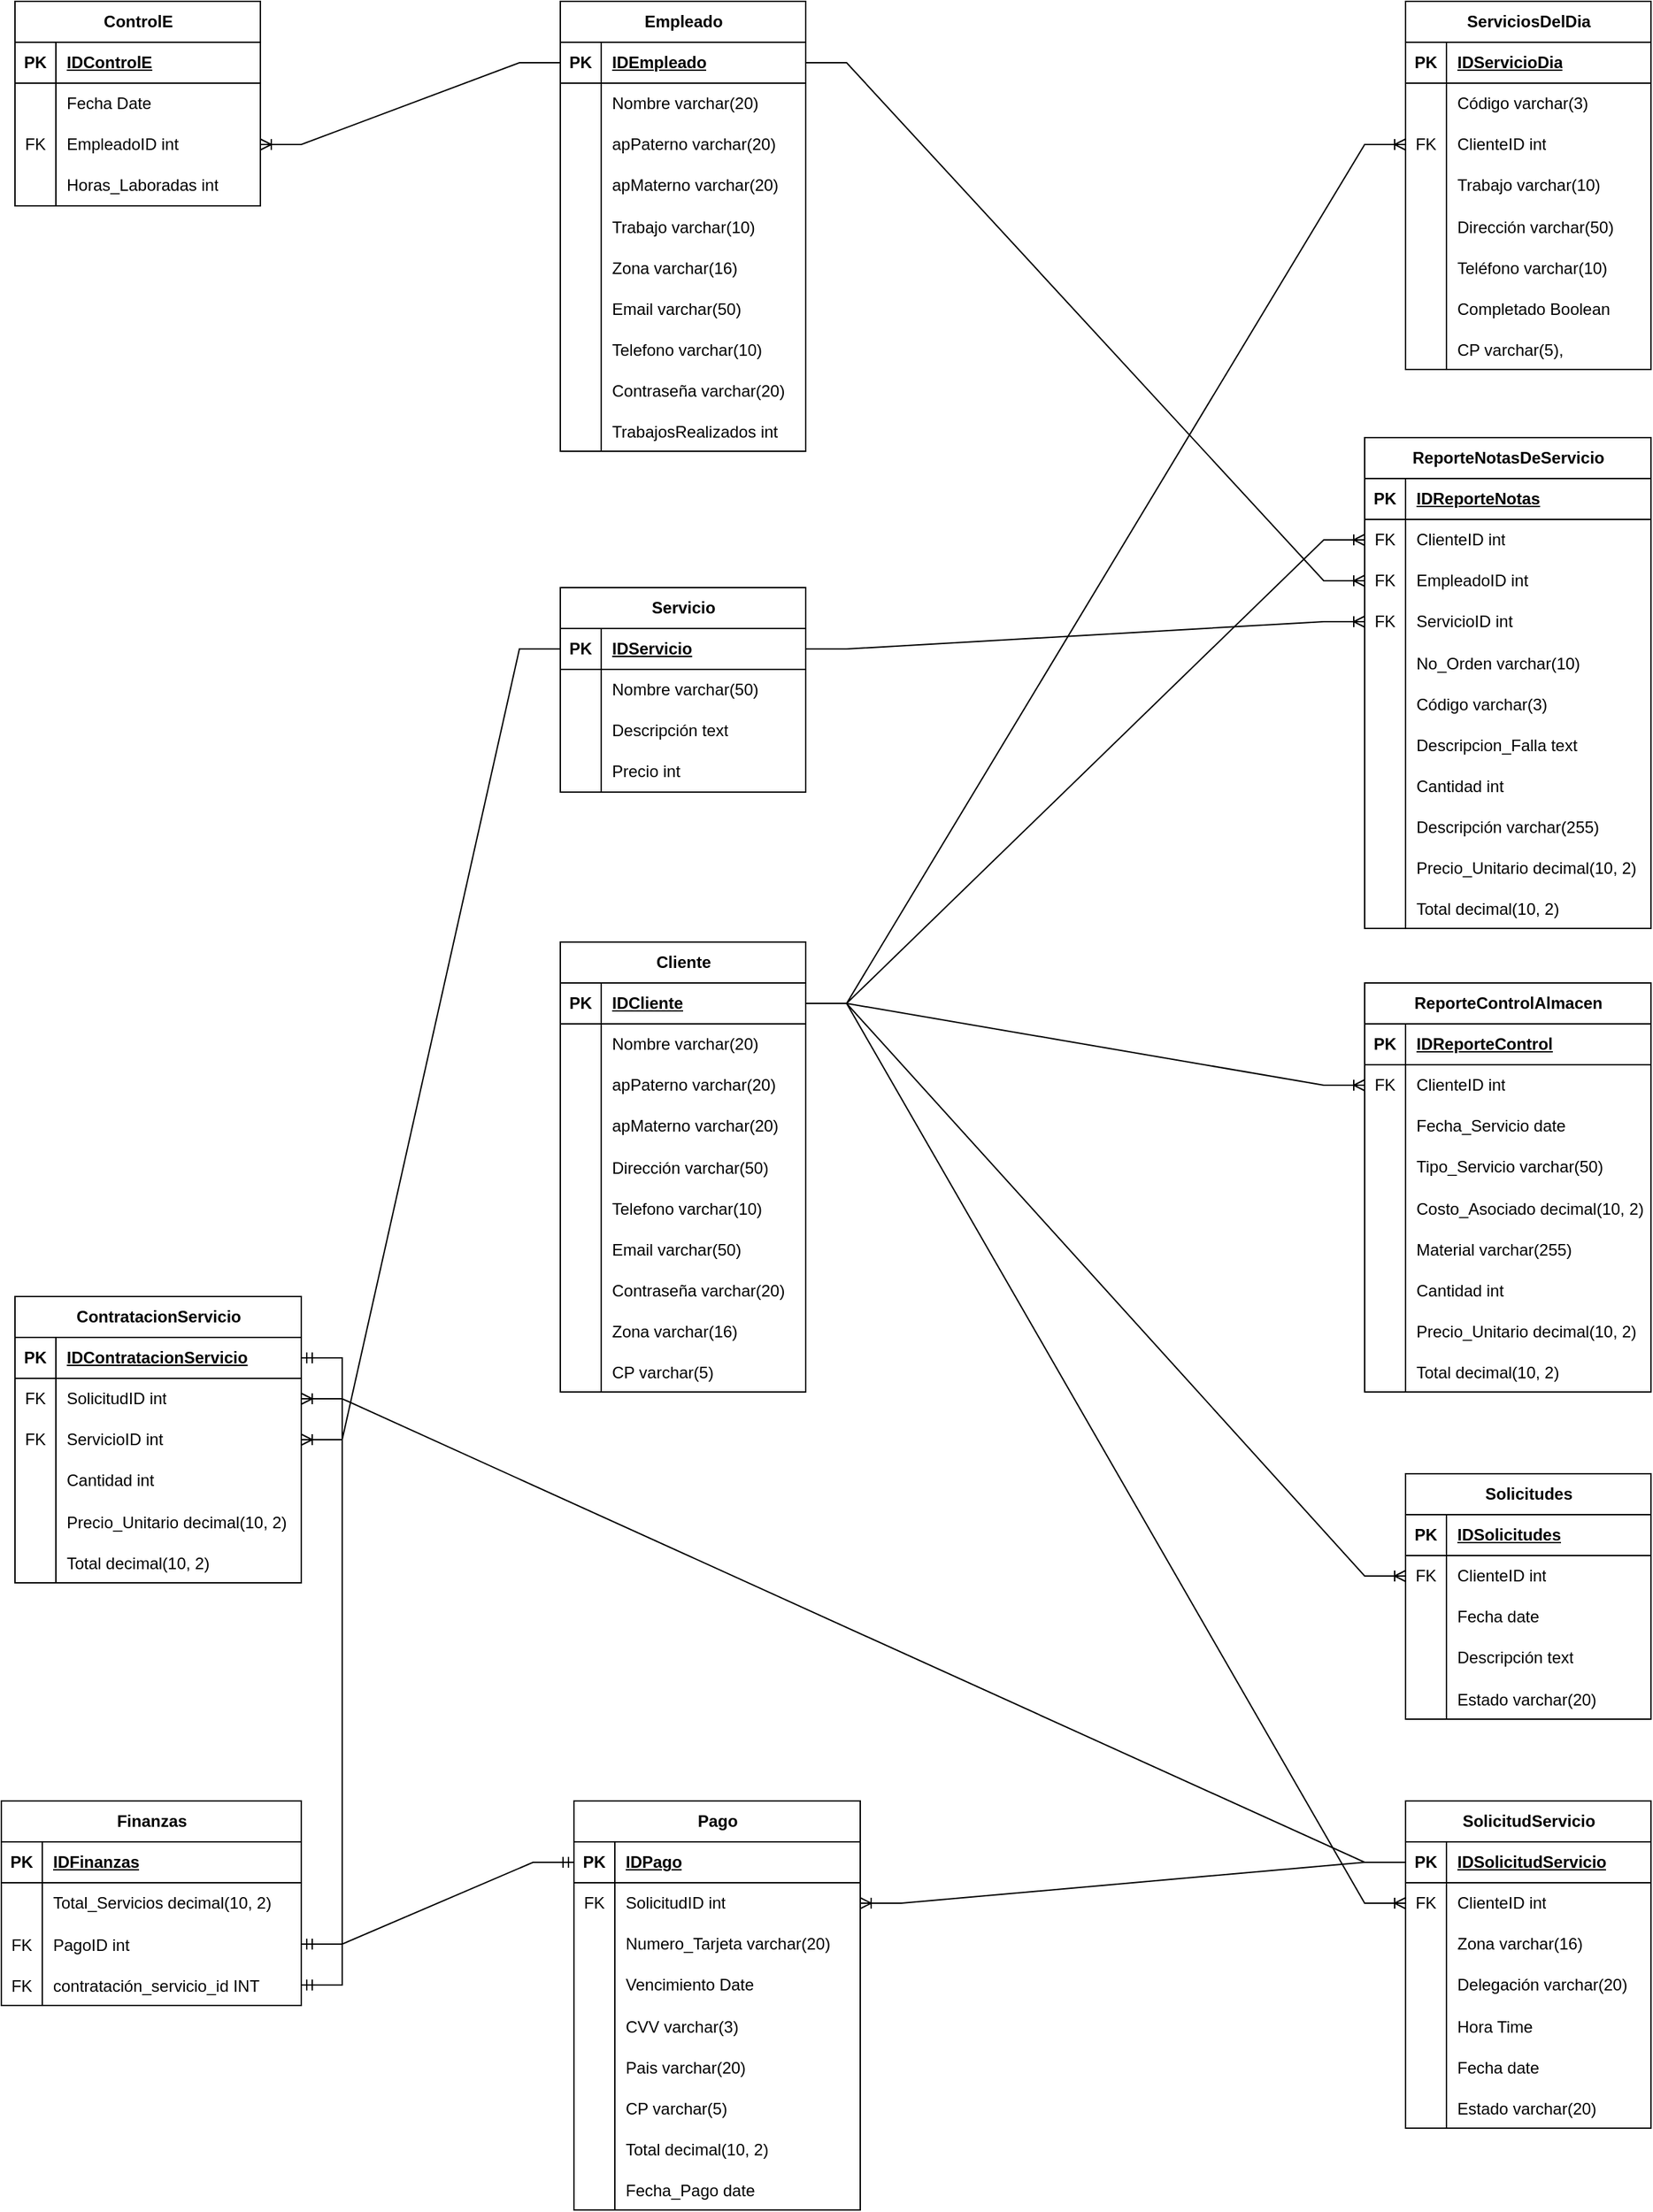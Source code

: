 <mxfile version="24.5.5" type="google">
  <diagram id="R2lEEEUBdFMjLlhIrx00" name="Page-1">
    <mxGraphModel grid="1" page="1" gridSize="10" guides="1" tooltips="1" connect="1" arrows="1" fold="1" pageScale="1" pageWidth="850" pageHeight="1100" math="0" shadow="0" extFonts="Permanent Marker^https://fonts.googleapis.com/css?family=Permanent+Marker">
      <root>
        <mxCell id="0" />
        <mxCell id="1" parent="0" />
        <mxCell id="OPNu_yVjdyQNzYF3N7Mn-1" value="Cliente" style="shape=table;startSize=30;container=1;collapsible=1;childLayout=tableLayout;fixedRows=1;rowLines=0;fontStyle=1;align=center;resizeLast=1;html=1;" vertex="1" parent="1">
          <mxGeometry y="-1420" width="180" height="330" as="geometry" />
        </mxCell>
        <mxCell id="OPNu_yVjdyQNzYF3N7Mn-2" value="" style="shape=tableRow;horizontal=0;startSize=0;swimlaneHead=0;swimlaneBody=0;fillColor=none;collapsible=0;dropTarget=0;points=[[0,0.5],[1,0.5]];portConstraint=eastwest;top=0;left=0;right=0;bottom=1;" vertex="1" parent="OPNu_yVjdyQNzYF3N7Mn-1">
          <mxGeometry y="30" width="180" height="30" as="geometry" />
        </mxCell>
        <mxCell id="OPNu_yVjdyQNzYF3N7Mn-3" value="PK" style="shape=partialRectangle;connectable=0;fillColor=none;top=0;left=0;bottom=0;right=0;fontStyle=1;overflow=hidden;whiteSpace=wrap;html=1;" vertex="1" parent="OPNu_yVjdyQNzYF3N7Mn-2">
          <mxGeometry width="30" height="30" as="geometry">
            <mxRectangle width="30" height="30" as="alternateBounds" />
          </mxGeometry>
        </mxCell>
        <mxCell id="OPNu_yVjdyQNzYF3N7Mn-4" value="IDCliente" style="shape=partialRectangle;connectable=0;fillColor=none;top=0;left=0;bottom=0;right=0;align=left;spacingLeft=6;fontStyle=5;overflow=hidden;whiteSpace=wrap;html=1;" vertex="1" parent="OPNu_yVjdyQNzYF3N7Mn-2">
          <mxGeometry x="30" width="150" height="30" as="geometry">
            <mxRectangle width="150" height="30" as="alternateBounds" />
          </mxGeometry>
        </mxCell>
        <mxCell id="OPNu_yVjdyQNzYF3N7Mn-5" value="" style="shape=tableRow;horizontal=0;startSize=0;swimlaneHead=0;swimlaneBody=0;fillColor=none;collapsible=0;dropTarget=0;points=[[0,0.5],[1,0.5]];portConstraint=eastwest;top=0;left=0;right=0;bottom=0;" vertex="1" parent="OPNu_yVjdyQNzYF3N7Mn-1">
          <mxGeometry y="60" width="180" height="30" as="geometry" />
        </mxCell>
        <mxCell id="OPNu_yVjdyQNzYF3N7Mn-6" value="" style="shape=partialRectangle;connectable=0;fillColor=none;top=0;left=0;bottom=0;right=0;editable=1;overflow=hidden;whiteSpace=wrap;html=1;" vertex="1" parent="OPNu_yVjdyQNzYF3N7Mn-5">
          <mxGeometry width="30" height="30" as="geometry">
            <mxRectangle width="30" height="30" as="alternateBounds" />
          </mxGeometry>
        </mxCell>
        <mxCell id="OPNu_yVjdyQNzYF3N7Mn-7" value="Nombre varchar(20)" style="shape=partialRectangle;connectable=0;fillColor=none;top=0;left=0;bottom=0;right=0;align=left;spacingLeft=6;overflow=hidden;whiteSpace=wrap;html=1;" vertex="1" parent="OPNu_yVjdyQNzYF3N7Mn-5">
          <mxGeometry x="30" width="150" height="30" as="geometry">
            <mxRectangle width="150" height="30" as="alternateBounds" />
          </mxGeometry>
        </mxCell>
        <mxCell id="OPNu_yVjdyQNzYF3N7Mn-8" value="" style="shape=tableRow;horizontal=0;startSize=0;swimlaneHead=0;swimlaneBody=0;fillColor=none;collapsible=0;dropTarget=0;points=[[0,0.5],[1,0.5]];portConstraint=eastwest;top=0;left=0;right=0;bottom=0;" vertex="1" parent="OPNu_yVjdyQNzYF3N7Mn-1">
          <mxGeometry y="90" width="180" height="30" as="geometry" />
        </mxCell>
        <mxCell id="OPNu_yVjdyQNzYF3N7Mn-9" value="" style="shape=partialRectangle;connectable=0;fillColor=none;top=0;left=0;bottom=0;right=0;editable=1;overflow=hidden;whiteSpace=wrap;html=1;" vertex="1" parent="OPNu_yVjdyQNzYF3N7Mn-8">
          <mxGeometry width="30" height="30" as="geometry">
            <mxRectangle width="30" height="30" as="alternateBounds" />
          </mxGeometry>
        </mxCell>
        <mxCell id="OPNu_yVjdyQNzYF3N7Mn-10" value="apPaterno varchar(20)" style="shape=partialRectangle;connectable=0;fillColor=none;top=0;left=0;bottom=0;right=0;align=left;spacingLeft=6;overflow=hidden;whiteSpace=wrap;html=1;" vertex="1" parent="OPNu_yVjdyQNzYF3N7Mn-8">
          <mxGeometry x="30" width="150" height="30" as="geometry">
            <mxRectangle width="150" height="30" as="alternateBounds" />
          </mxGeometry>
        </mxCell>
        <mxCell id="OPNu_yVjdyQNzYF3N7Mn-11" value="" style="shape=tableRow;horizontal=0;startSize=0;swimlaneHead=0;swimlaneBody=0;fillColor=none;collapsible=0;dropTarget=0;points=[[0,0.5],[1,0.5]];portConstraint=eastwest;top=0;left=0;right=0;bottom=0;" vertex="1" parent="OPNu_yVjdyQNzYF3N7Mn-1">
          <mxGeometry y="120" width="180" height="30" as="geometry" />
        </mxCell>
        <mxCell id="OPNu_yVjdyQNzYF3N7Mn-12" value="" style="shape=partialRectangle;connectable=0;fillColor=none;top=0;left=0;bottom=0;right=0;editable=1;overflow=hidden;whiteSpace=wrap;html=1;" vertex="1" parent="OPNu_yVjdyQNzYF3N7Mn-11">
          <mxGeometry width="30" height="30" as="geometry">
            <mxRectangle width="30" height="30" as="alternateBounds" />
          </mxGeometry>
        </mxCell>
        <mxCell id="OPNu_yVjdyQNzYF3N7Mn-13" value="apMaterno varchar(20)" style="shape=partialRectangle;connectable=0;fillColor=none;top=0;left=0;bottom=0;right=0;align=left;spacingLeft=6;overflow=hidden;whiteSpace=wrap;html=1;" vertex="1" parent="OPNu_yVjdyQNzYF3N7Mn-11">
          <mxGeometry x="30" width="150" height="30" as="geometry">
            <mxRectangle width="150" height="30" as="alternateBounds" />
          </mxGeometry>
        </mxCell>
        <mxCell id="OPNu_yVjdyQNzYF3N7Mn-14" value="" style="shape=tableRow;horizontal=0;startSize=0;swimlaneHead=0;swimlaneBody=0;fillColor=none;collapsible=0;dropTarget=0;points=[[0,0.5],[1,0.5]];portConstraint=eastwest;top=0;left=0;right=0;bottom=0;" vertex="1" parent="OPNu_yVjdyQNzYF3N7Mn-1">
          <mxGeometry y="150" width="180" height="30" as="geometry" />
        </mxCell>
        <mxCell id="OPNu_yVjdyQNzYF3N7Mn-15" value="" style="shape=partialRectangle;connectable=0;fillColor=none;top=0;left=0;bottom=0;right=0;editable=1;overflow=hidden;" vertex="1" parent="OPNu_yVjdyQNzYF3N7Mn-14">
          <mxGeometry width="30" height="30" as="geometry">
            <mxRectangle width="30" height="30" as="alternateBounds" />
          </mxGeometry>
        </mxCell>
        <mxCell id="OPNu_yVjdyQNzYF3N7Mn-16" value="Dirección varchar(50)" style="shape=partialRectangle;connectable=0;fillColor=none;top=0;left=0;bottom=0;right=0;align=left;spacingLeft=6;overflow=hidden;" vertex="1" parent="OPNu_yVjdyQNzYF3N7Mn-14">
          <mxGeometry x="30" width="150" height="30" as="geometry">
            <mxRectangle width="150" height="30" as="alternateBounds" />
          </mxGeometry>
        </mxCell>
        <mxCell id="OPNu_yVjdyQNzYF3N7Mn-17" value="" style="shape=tableRow;horizontal=0;startSize=0;swimlaneHead=0;swimlaneBody=0;fillColor=none;collapsible=0;dropTarget=0;points=[[0,0.5],[1,0.5]];portConstraint=eastwest;top=0;left=0;right=0;bottom=0;" vertex="1" parent="OPNu_yVjdyQNzYF3N7Mn-1">
          <mxGeometry y="180" width="180" height="30" as="geometry" />
        </mxCell>
        <mxCell id="OPNu_yVjdyQNzYF3N7Mn-18" value="" style="shape=partialRectangle;connectable=0;fillColor=none;top=0;left=0;bottom=0;right=0;editable=1;overflow=hidden;" vertex="1" parent="OPNu_yVjdyQNzYF3N7Mn-17">
          <mxGeometry width="30" height="30" as="geometry">
            <mxRectangle width="30" height="30" as="alternateBounds" />
          </mxGeometry>
        </mxCell>
        <mxCell id="OPNu_yVjdyQNzYF3N7Mn-19" value="Telefono varchar(10)" style="shape=partialRectangle;connectable=0;fillColor=none;top=0;left=0;bottom=0;right=0;align=left;spacingLeft=6;overflow=hidden;" vertex="1" parent="OPNu_yVjdyQNzYF3N7Mn-17">
          <mxGeometry x="30" width="150" height="30" as="geometry">
            <mxRectangle width="150" height="30" as="alternateBounds" />
          </mxGeometry>
        </mxCell>
        <mxCell id="OPNu_yVjdyQNzYF3N7Mn-20" value="" style="shape=tableRow;horizontal=0;startSize=0;swimlaneHead=0;swimlaneBody=0;fillColor=none;collapsible=0;dropTarget=0;points=[[0,0.5],[1,0.5]];portConstraint=eastwest;top=0;left=0;right=0;bottom=0;" vertex="1" parent="OPNu_yVjdyQNzYF3N7Mn-1">
          <mxGeometry y="210" width="180" height="30" as="geometry" />
        </mxCell>
        <mxCell id="OPNu_yVjdyQNzYF3N7Mn-21" value="" style="shape=partialRectangle;connectable=0;fillColor=none;top=0;left=0;bottom=0;right=0;editable=1;overflow=hidden;" vertex="1" parent="OPNu_yVjdyQNzYF3N7Mn-20">
          <mxGeometry width="30" height="30" as="geometry">
            <mxRectangle width="30" height="30" as="alternateBounds" />
          </mxGeometry>
        </mxCell>
        <mxCell id="OPNu_yVjdyQNzYF3N7Mn-22" value="Email varchar(50)" style="shape=partialRectangle;connectable=0;fillColor=none;top=0;left=0;bottom=0;right=0;align=left;spacingLeft=6;overflow=hidden;" vertex="1" parent="OPNu_yVjdyQNzYF3N7Mn-20">
          <mxGeometry x="30" width="150" height="30" as="geometry">
            <mxRectangle width="150" height="30" as="alternateBounds" />
          </mxGeometry>
        </mxCell>
        <mxCell id="OPNu_yVjdyQNzYF3N7Mn-23" value="" style="shape=tableRow;horizontal=0;startSize=0;swimlaneHead=0;swimlaneBody=0;fillColor=none;collapsible=0;dropTarget=0;points=[[0,0.5],[1,0.5]];portConstraint=eastwest;top=0;left=0;right=0;bottom=0;" vertex="1" parent="OPNu_yVjdyQNzYF3N7Mn-1">
          <mxGeometry y="240" width="180" height="30" as="geometry" />
        </mxCell>
        <mxCell id="OPNu_yVjdyQNzYF3N7Mn-24" value="" style="shape=partialRectangle;connectable=0;fillColor=none;top=0;left=0;bottom=0;right=0;editable=1;overflow=hidden;" vertex="1" parent="OPNu_yVjdyQNzYF3N7Mn-23">
          <mxGeometry width="30" height="30" as="geometry">
            <mxRectangle width="30" height="30" as="alternateBounds" />
          </mxGeometry>
        </mxCell>
        <mxCell id="OPNu_yVjdyQNzYF3N7Mn-25" value="Contraseña varchar(20)" style="shape=partialRectangle;connectable=0;fillColor=none;top=0;left=0;bottom=0;right=0;align=left;spacingLeft=6;overflow=hidden;" vertex="1" parent="OPNu_yVjdyQNzYF3N7Mn-23">
          <mxGeometry x="30" width="150" height="30" as="geometry">
            <mxRectangle width="150" height="30" as="alternateBounds" />
          </mxGeometry>
        </mxCell>
        <mxCell id="OPNu_yVjdyQNzYF3N7Mn-26" value="" style="shape=tableRow;horizontal=0;startSize=0;swimlaneHead=0;swimlaneBody=0;fillColor=none;collapsible=0;dropTarget=0;points=[[0,0.5],[1,0.5]];portConstraint=eastwest;top=0;left=0;right=0;bottom=0;" vertex="1" parent="OPNu_yVjdyQNzYF3N7Mn-1">
          <mxGeometry y="270" width="180" height="30" as="geometry" />
        </mxCell>
        <mxCell id="OPNu_yVjdyQNzYF3N7Mn-27" value="" style="shape=partialRectangle;connectable=0;fillColor=none;top=0;left=0;bottom=0;right=0;editable=1;overflow=hidden;" vertex="1" parent="OPNu_yVjdyQNzYF3N7Mn-26">
          <mxGeometry width="30" height="30" as="geometry">
            <mxRectangle width="30" height="30" as="alternateBounds" />
          </mxGeometry>
        </mxCell>
        <mxCell id="OPNu_yVjdyQNzYF3N7Mn-28" value="Zona varchar(16)" style="shape=partialRectangle;connectable=0;fillColor=none;top=0;left=0;bottom=0;right=0;align=left;spacingLeft=6;overflow=hidden;" vertex="1" parent="OPNu_yVjdyQNzYF3N7Mn-26">
          <mxGeometry x="30" width="150" height="30" as="geometry">
            <mxRectangle width="150" height="30" as="alternateBounds" />
          </mxGeometry>
        </mxCell>
        <mxCell id="OPNu_yVjdyQNzYF3N7Mn-29" value="" style="shape=tableRow;horizontal=0;startSize=0;swimlaneHead=0;swimlaneBody=0;fillColor=none;collapsible=0;dropTarget=0;points=[[0,0.5],[1,0.5]];portConstraint=eastwest;top=0;left=0;right=0;bottom=0;" vertex="1" parent="OPNu_yVjdyQNzYF3N7Mn-1">
          <mxGeometry y="300" width="180" height="30" as="geometry" />
        </mxCell>
        <mxCell id="OPNu_yVjdyQNzYF3N7Mn-30" value="" style="shape=partialRectangle;connectable=0;fillColor=none;top=0;left=0;bottom=0;right=0;editable=1;overflow=hidden;" vertex="1" parent="OPNu_yVjdyQNzYF3N7Mn-29">
          <mxGeometry width="30" height="30" as="geometry">
            <mxRectangle width="30" height="30" as="alternateBounds" />
          </mxGeometry>
        </mxCell>
        <mxCell id="OPNu_yVjdyQNzYF3N7Mn-31" value="CP varchar(5)" style="shape=partialRectangle;connectable=0;fillColor=none;top=0;left=0;bottom=0;right=0;align=left;spacingLeft=6;overflow=hidden;" vertex="1" parent="OPNu_yVjdyQNzYF3N7Mn-29">
          <mxGeometry x="30" width="150" height="30" as="geometry">
            <mxRectangle width="150" height="30" as="alternateBounds" />
          </mxGeometry>
        </mxCell>
        <mxCell id="OPNu_yVjdyQNzYF3N7Mn-32" value="Empleado" style="shape=table;startSize=30;container=1;collapsible=1;childLayout=tableLayout;fixedRows=1;rowLines=0;fontStyle=1;align=center;resizeLast=1;html=1;" vertex="1" parent="1">
          <mxGeometry y="-2110" width="180" height="330" as="geometry" />
        </mxCell>
        <mxCell id="OPNu_yVjdyQNzYF3N7Mn-33" value="" style="shape=tableRow;horizontal=0;startSize=0;swimlaneHead=0;swimlaneBody=0;fillColor=none;collapsible=0;dropTarget=0;points=[[0,0.5],[1,0.5]];portConstraint=eastwest;top=0;left=0;right=0;bottom=1;" vertex="1" parent="OPNu_yVjdyQNzYF3N7Mn-32">
          <mxGeometry y="30" width="180" height="30" as="geometry" />
        </mxCell>
        <mxCell id="OPNu_yVjdyQNzYF3N7Mn-34" value="PK" style="shape=partialRectangle;connectable=0;fillColor=none;top=0;left=0;bottom=0;right=0;fontStyle=1;overflow=hidden;whiteSpace=wrap;html=1;" vertex="1" parent="OPNu_yVjdyQNzYF3N7Mn-33">
          <mxGeometry width="30" height="30" as="geometry">
            <mxRectangle width="30" height="30" as="alternateBounds" />
          </mxGeometry>
        </mxCell>
        <mxCell id="OPNu_yVjdyQNzYF3N7Mn-35" value="IDEmpleado" style="shape=partialRectangle;connectable=0;fillColor=none;top=0;left=0;bottom=0;right=0;align=left;spacingLeft=6;fontStyle=5;overflow=hidden;whiteSpace=wrap;html=1;" vertex="1" parent="OPNu_yVjdyQNzYF3N7Mn-33">
          <mxGeometry x="30" width="150" height="30" as="geometry">
            <mxRectangle width="150" height="30" as="alternateBounds" />
          </mxGeometry>
        </mxCell>
        <mxCell id="OPNu_yVjdyQNzYF3N7Mn-36" value="" style="shape=tableRow;horizontal=0;startSize=0;swimlaneHead=0;swimlaneBody=0;fillColor=none;collapsible=0;dropTarget=0;points=[[0,0.5],[1,0.5]];portConstraint=eastwest;top=0;left=0;right=0;bottom=0;" vertex="1" parent="OPNu_yVjdyQNzYF3N7Mn-32">
          <mxGeometry y="60" width="180" height="30" as="geometry" />
        </mxCell>
        <mxCell id="OPNu_yVjdyQNzYF3N7Mn-37" value="" style="shape=partialRectangle;connectable=0;fillColor=none;top=0;left=0;bottom=0;right=0;editable=1;overflow=hidden;whiteSpace=wrap;html=1;" vertex="1" parent="OPNu_yVjdyQNzYF3N7Mn-36">
          <mxGeometry width="30" height="30" as="geometry">
            <mxRectangle width="30" height="30" as="alternateBounds" />
          </mxGeometry>
        </mxCell>
        <mxCell id="OPNu_yVjdyQNzYF3N7Mn-38" value="Nombre varchar(20)" style="shape=partialRectangle;connectable=0;fillColor=none;top=0;left=0;bottom=0;right=0;align=left;spacingLeft=6;overflow=hidden;whiteSpace=wrap;html=1;" vertex="1" parent="OPNu_yVjdyQNzYF3N7Mn-36">
          <mxGeometry x="30" width="150" height="30" as="geometry">
            <mxRectangle width="150" height="30" as="alternateBounds" />
          </mxGeometry>
        </mxCell>
        <mxCell id="OPNu_yVjdyQNzYF3N7Mn-39" value="" style="shape=tableRow;horizontal=0;startSize=0;swimlaneHead=0;swimlaneBody=0;fillColor=none;collapsible=0;dropTarget=0;points=[[0,0.5],[1,0.5]];portConstraint=eastwest;top=0;left=0;right=0;bottom=0;" vertex="1" parent="OPNu_yVjdyQNzYF3N7Mn-32">
          <mxGeometry y="90" width="180" height="30" as="geometry" />
        </mxCell>
        <mxCell id="OPNu_yVjdyQNzYF3N7Mn-40" value="" style="shape=partialRectangle;connectable=0;fillColor=none;top=0;left=0;bottom=0;right=0;editable=1;overflow=hidden;whiteSpace=wrap;html=1;" vertex="1" parent="OPNu_yVjdyQNzYF3N7Mn-39">
          <mxGeometry width="30" height="30" as="geometry">
            <mxRectangle width="30" height="30" as="alternateBounds" />
          </mxGeometry>
        </mxCell>
        <mxCell id="OPNu_yVjdyQNzYF3N7Mn-41" value="apPaterno varchar(20)" style="shape=partialRectangle;connectable=0;fillColor=none;top=0;left=0;bottom=0;right=0;align=left;spacingLeft=6;overflow=hidden;whiteSpace=wrap;html=1;" vertex="1" parent="OPNu_yVjdyQNzYF3N7Mn-39">
          <mxGeometry x="30" width="150" height="30" as="geometry">
            <mxRectangle width="150" height="30" as="alternateBounds" />
          </mxGeometry>
        </mxCell>
        <mxCell id="OPNu_yVjdyQNzYF3N7Mn-42" value="" style="shape=tableRow;horizontal=0;startSize=0;swimlaneHead=0;swimlaneBody=0;fillColor=none;collapsible=0;dropTarget=0;points=[[0,0.5],[1,0.5]];portConstraint=eastwest;top=0;left=0;right=0;bottom=0;" vertex="1" parent="OPNu_yVjdyQNzYF3N7Mn-32">
          <mxGeometry y="120" width="180" height="30" as="geometry" />
        </mxCell>
        <mxCell id="OPNu_yVjdyQNzYF3N7Mn-43" value="" style="shape=partialRectangle;connectable=0;fillColor=none;top=0;left=0;bottom=0;right=0;editable=1;overflow=hidden;whiteSpace=wrap;html=1;" vertex="1" parent="OPNu_yVjdyQNzYF3N7Mn-42">
          <mxGeometry width="30" height="30" as="geometry">
            <mxRectangle width="30" height="30" as="alternateBounds" />
          </mxGeometry>
        </mxCell>
        <mxCell id="OPNu_yVjdyQNzYF3N7Mn-44" value="apMaterno varchar(20)" style="shape=partialRectangle;connectable=0;fillColor=none;top=0;left=0;bottom=0;right=0;align=left;spacingLeft=6;overflow=hidden;whiteSpace=wrap;html=1;" vertex="1" parent="OPNu_yVjdyQNzYF3N7Mn-42">
          <mxGeometry x="30" width="150" height="30" as="geometry">
            <mxRectangle width="150" height="30" as="alternateBounds" />
          </mxGeometry>
        </mxCell>
        <mxCell id="OPNu_yVjdyQNzYF3N7Mn-45" value="" style="shape=tableRow;horizontal=0;startSize=0;swimlaneHead=0;swimlaneBody=0;fillColor=none;collapsible=0;dropTarget=0;points=[[0,0.5],[1,0.5]];portConstraint=eastwest;top=0;left=0;right=0;bottom=0;" vertex="1" parent="OPNu_yVjdyQNzYF3N7Mn-32">
          <mxGeometry y="150" width="180" height="30" as="geometry" />
        </mxCell>
        <mxCell id="OPNu_yVjdyQNzYF3N7Mn-46" value="" style="shape=partialRectangle;connectable=0;fillColor=none;top=0;left=0;bottom=0;right=0;editable=1;overflow=hidden;" vertex="1" parent="OPNu_yVjdyQNzYF3N7Mn-45">
          <mxGeometry width="30" height="30" as="geometry">
            <mxRectangle width="30" height="30" as="alternateBounds" />
          </mxGeometry>
        </mxCell>
        <mxCell id="OPNu_yVjdyQNzYF3N7Mn-47" value="Trabajo varchar(10)" style="shape=partialRectangle;connectable=0;fillColor=none;top=0;left=0;bottom=0;right=0;align=left;spacingLeft=6;overflow=hidden;" vertex="1" parent="OPNu_yVjdyQNzYF3N7Mn-45">
          <mxGeometry x="30" width="150" height="30" as="geometry">
            <mxRectangle width="150" height="30" as="alternateBounds" />
          </mxGeometry>
        </mxCell>
        <mxCell id="OPNu_yVjdyQNzYF3N7Mn-48" value="" style="shape=tableRow;horizontal=0;startSize=0;swimlaneHead=0;swimlaneBody=0;fillColor=none;collapsible=0;dropTarget=0;points=[[0,0.5],[1,0.5]];portConstraint=eastwest;top=0;left=0;right=0;bottom=0;" vertex="1" parent="OPNu_yVjdyQNzYF3N7Mn-32">
          <mxGeometry y="180" width="180" height="30" as="geometry" />
        </mxCell>
        <mxCell id="OPNu_yVjdyQNzYF3N7Mn-49" value="" style="shape=partialRectangle;connectable=0;fillColor=none;top=0;left=0;bottom=0;right=0;editable=1;overflow=hidden;" vertex="1" parent="OPNu_yVjdyQNzYF3N7Mn-48">
          <mxGeometry width="30" height="30" as="geometry">
            <mxRectangle width="30" height="30" as="alternateBounds" />
          </mxGeometry>
        </mxCell>
        <mxCell id="OPNu_yVjdyQNzYF3N7Mn-50" value="Zona varchar(16)" style="shape=partialRectangle;connectable=0;fillColor=none;top=0;left=0;bottom=0;right=0;align=left;spacingLeft=6;overflow=hidden;" vertex="1" parent="OPNu_yVjdyQNzYF3N7Mn-48">
          <mxGeometry x="30" width="150" height="30" as="geometry">
            <mxRectangle width="150" height="30" as="alternateBounds" />
          </mxGeometry>
        </mxCell>
        <mxCell id="OPNu_yVjdyQNzYF3N7Mn-51" value="" style="shape=tableRow;horizontal=0;startSize=0;swimlaneHead=0;swimlaneBody=0;fillColor=none;collapsible=0;dropTarget=0;points=[[0,0.5],[1,0.5]];portConstraint=eastwest;top=0;left=0;right=0;bottom=0;" vertex="1" parent="OPNu_yVjdyQNzYF3N7Mn-32">
          <mxGeometry y="210" width="180" height="30" as="geometry" />
        </mxCell>
        <mxCell id="OPNu_yVjdyQNzYF3N7Mn-52" value="" style="shape=partialRectangle;connectable=0;fillColor=none;top=0;left=0;bottom=0;right=0;editable=1;overflow=hidden;" vertex="1" parent="OPNu_yVjdyQNzYF3N7Mn-51">
          <mxGeometry width="30" height="30" as="geometry">
            <mxRectangle width="30" height="30" as="alternateBounds" />
          </mxGeometry>
        </mxCell>
        <mxCell id="OPNu_yVjdyQNzYF3N7Mn-53" value="Email varchar(50)" style="shape=partialRectangle;connectable=0;fillColor=none;top=0;left=0;bottom=0;right=0;align=left;spacingLeft=6;overflow=hidden;" vertex="1" parent="OPNu_yVjdyQNzYF3N7Mn-51">
          <mxGeometry x="30" width="150" height="30" as="geometry">
            <mxRectangle width="150" height="30" as="alternateBounds" />
          </mxGeometry>
        </mxCell>
        <mxCell id="OPNu_yVjdyQNzYF3N7Mn-54" value="" style="shape=tableRow;horizontal=0;startSize=0;swimlaneHead=0;swimlaneBody=0;fillColor=none;collapsible=0;dropTarget=0;points=[[0,0.5],[1,0.5]];portConstraint=eastwest;top=0;left=0;right=0;bottom=0;" vertex="1" parent="OPNu_yVjdyQNzYF3N7Mn-32">
          <mxGeometry y="240" width="180" height="30" as="geometry" />
        </mxCell>
        <mxCell id="OPNu_yVjdyQNzYF3N7Mn-55" value="" style="shape=partialRectangle;connectable=0;fillColor=none;top=0;left=0;bottom=0;right=0;editable=1;overflow=hidden;" vertex="1" parent="OPNu_yVjdyQNzYF3N7Mn-54">
          <mxGeometry width="30" height="30" as="geometry">
            <mxRectangle width="30" height="30" as="alternateBounds" />
          </mxGeometry>
        </mxCell>
        <mxCell id="OPNu_yVjdyQNzYF3N7Mn-56" value="Telefono varchar(10)" style="shape=partialRectangle;connectable=0;fillColor=none;top=0;left=0;bottom=0;right=0;align=left;spacingLeft=6;overflow=hidden;" vertex="1" parent="OPNu_yVjdyQNzYF3N7Mn-54">
          <mxGeometry x="30" width="150" height="30" as="geometry">
            <mxRectangle width="150" height="30" as="alternateBounds" />
          </mxGeometry>
        </mxCell>
        <mxCell id="OPNu_yVjdyQNzYF3N7Mn-57" value="" style="shape=tableRow;horizontal=0;startSize=0;swimlaneHead=0;swimlaneBody=0;fillColor=none;collapsible=0;dropTarget=0;points=[[0,0.5],[1,0.5]];portConstraint=eastwest;top=0;left=0;right=0;bottom=0;" vertex="1" parent="OPNu_yVjdyQNzYF3N7Mn-32">
          <mxGeometry y="270" width="180" height="30" as="geometry" />
        </mxCell>
        <mxCell id="OPNu_yVjdyQNzYF3N7Mn-58" value="" style="shape=partialRectangle;connectable=0;fillColor=none;top=0;left=0;bottom=0;right=0;editable=1;overflow=hidden;" vertex="1" parent="OPNu_yVjdyQNzYF3N7Mn-57">
          <mxGeometry width="30" height="30" as="geometry">
            <mxRectangle width="30" height="30" as="alternateBounds" />
          </mxGeometry>
        </mxCell>
        <mxCell id="OPNu_yVjdyQNzYF3N7Mn-59" value="Contraseña varchar(20)" style="shape=partialRectangle;connectable=0;fillColor=none;top=0;left=0;bottom=0;right=0;align=left;spacingLeft=6;overflow=hidden;" vertex="1" parent="OPNu_yVjdyQNzYF3N7Mn-57">
          <mxGeometry x="30" width="150" height="30" as="geometry">
            <mxRectangle width="150" height="30" as="alternateBounds" />
          </mxGeometry>
        </mxCell>
        <mxCell id="OPNu_yVjdyQNzYF3N7Mn-60" value="" style="shape=tableRow;horizontal=0;startSize=0;swimlaneHead=0;swimlaneBody=0;fillColor=none;collapsible=0;dropTarget=0;points=[[0,0.5],[1,0.5]];portConstraint=eastwest;top=0;left=0;right=0;bottom=0;" vertex="1" parent="OPNu_yVjdyQNzYF3N7Mn-32">
          <mxGeometry y="300" width="180" height="30" as="geometry" />
        </mxCell>
        <mxCell id="OPNu_yVjdyQNzYF3N7Mn-61" value="" style="shape=partialRectangle;connectable=0;fillColor=none;top=0;left=0;bottom=0;right=0;editable=1;overflow=hidden;" vertex="1" parent="OPNu_yVjdyQNzYF3N7Mn-60">
          <mxGeometry width="30" height="30" as="geometry">
            <mxRectangle width="30" height="30" as="alternateBounds" />
          </mxGeometry>
        </mxCell>
        <mxCell id="OPNu_yVjdyQNzYF3N7Mn-62" value="TrabajosRealizados int" style="shape=partialRectangle;connectable=0;fillColor=none;top=0;left=0;bottom=0;right=0;align=left;spacingLeft=6;overflow=hidden;" vertex="1" parent="OPNu_yVjdyQNzYF3N7Mn-60">
          <mxGeometry x="30" width="150" height="30" as="geometry">
            <mxRectangle width="150" height="30" as="alternateBounds" />
          </mxGeometry>
        </mxCell>
        <mxCell id="OPNu_yVjdyQNzYF3N7Mn-63" value="Servicio" style="shape=table;startSize=30;container=1;collapsible=1;childLayout=tableLayout;fixedRows=1;rowLines=0;fontStyle=1;align=center;resizeLast=1;html=1;" vertex="1" parent="1">
          <mxGeometry y="-1680" width="180" height="150" as="geometry" />
        </mxCell>
        <mxCell id="OPNu_yVjdyQNzYF3N7Mn-64" value="" style="shape=tableRow;horizontal=0;startSize=0;swimlaneHead=0;swimlaneBody=0;fillColor=none;collapsible=0;dropTarget=0;points=[[0,0.5],[1,0.5]];portConstraint=eastwest;top=0;left=0;right=0;bottom=1;" vertex="1" parent="OPNu_yVjdyQNzYF3N7Mn-63">
          <mxGeometry y="30" width="180" height="30" as="geometry" />
        </mxCell>
        <mxCell id="OPNu_yVjdyQNzYF3N7Mn-65" value="PK" style="shape=partialRectangle;connectable=0;fillColor=none;top=0;left=0;bottom=0;right=0;fontStyle=1;overflow=hidden;whiteSpace=wrap;html=1;" vertex="1" parent="OPNu_yVjdyQNzYF3N7Mn-64">
          <mxGeometry width="30" height="30" as="geometry">
            <mxRectangle width="30" height="30" as="alternateBounds" />
          </mxGeometry>
        </mxCell>
        <mxCell id="OPNu_yVjdyQNzYF3N7Mn-66" value="IDServicio" style="shape=partialRectangle;connectable=0;fillColor=none;top=0;left=0;bottom=0;right=0;align=left;spacingLeft=6;fontStyle=5;overflow=hidden;whiteSpace=wrap;html=1;" vertex="1" parent="OPNu_yVjdyQNzYF3N7Mn-64">
          <mxGeometry x="30" width="150" height="30" as="geometry">
            <mxRectangle width="150" height="30" as="alternateBounds" />
          </mxGeometry>
        </mxCell>
        <mxCell id="OPNu_yVjdyQNzYF3N7Mn-67" value="" style="shape=tableRow;horizontal=0;startSize=0;swimlaneHead=0;swimlaneBody=0;fillColor=none;collapsible=0;dropTarget=0;points=[[0,0.5],[1,0.5]];portConstraint=eastwest;top=0;left=0;right=0;bottom=0;" vertex="1" parent="OPNu_yVjdyQNzYF3N7Mn-63">
          <mxGeometry y="60" width="180" height="30" as="geometry" />
        </mxCell>
        <mxCell id="OPNu_yVjdyQNzYF3N7Mn-68" value="" style="shape=partialRectangle;connectable=0;fillColor=none;top=0;left=0;bottom=0;right=0;editable=1;overflow=hidden;whiteSpace=wrap;html=1;" vertex="1" parent="OPNu_yVjdyQNzYF3N7Mn-67">
          <mxGeometry width="30" height="30" as="geometry">
            <mxRectangle width="30" height="30" as="alternateBounds" />
          </mxGeometry>
        </mxCell>
        <mxCell id="OPNu_yVjdyQNzYF3N7Mn-69" value="Nombre&amp;nbsp;&lt;span style=&quot;text-wrap: nowrap;&quot;&gt;varchar(50)&lt;/span&gt;" style="shape=partialRectangle;connectable=0;fillColor=none;top=0;left=0;bottom=0;right=0;align=left;spacingLeft=6;overflow=hidden;whiteSpace=wrap;html=1;" vertex="1" parent="OPNu_yVjdyQNzYF3N7Mn-67">
          <mxGeometry x="30" width="150" height="30" as="geometry">
            <mxRectangle width="150" height="30" as="alternateBounds" />
          </mxGeometry>
        </mxCell>
        <mxCell id="OPNu_yVjdyQNzYF3N7Mn-70" value="" style="shape=tableRow;horizontal=0;startSize=0;swimlaneHead=0;swimlaneBody=0;fillColor=none;collapsible=0;dropTarget=0;points=[[0,0.5],[1,0.5]];portConstraint=eastwest;top=0;left=0;right=0;bottom=0;" vertex="1" parent="OPNu_yVjdyQNzYF3N7Mn-63">
          <mxGeometry y="90" width="180" height="30" as="geometry" />
        </mxCell>
        <mxCell id="OPNu_yVjdyQNzYF3N7Mn-71" value="" style="shape=partialRectangle;connectable=0;fillColor=none;top=0;left=0;bottom=0;right=0;editable=1;overflow=hidden;whiteSpace=wrap;html=1;" vertex="1" parent="OPNu_yVjdyQNzYF3N7Mn-70">
          <mxGeometry width="30" height="30" as="geometry">
            <mxRectangle width="30" height="30" as="alternateBounds" />
          </mxGeometry>
        </mxCell>
        <mxCell id="OPNu_yVjdyQNzYF3N7Mn-72" value="Descripción text" style="shape=partialRectangle;connectable=0;fillColor=none;top=0;left=0;bottom=0;right=0;align=left;spacingLeft=6;overflow=hidden;whiteSpace=wrap;html=1;" vertex="1" parent="OPNu_yVjdyQNzYF3N7Mn-70">
          <mxGeometry x="30" width="150" height="30" as="geometry">
            <mxRectangle width="150" height="30" as="alternateBounds" />
          </mxGeometry>
        </mxCell>
        <mxCell id="OPNu_yVjdyQNzYF3N7Mn-73" value="" style="shape=tableRow;horizontal=0;startSize=0;swimlaneHead=0;swimlaneBody=0;fillColor=none;collapsible=0;dropTarget=0;points=[[0,0.5],[1,0.5]];portConstraint=eastwest;top=0;left=0;right=0;bottom=0;" vertex="1" parent="OPNu_yVjdyQNzYF3N7Mn-63">
          <mxGeometry y="120" width="180" height="30" as="geometry" />
        </mxCell>
        <mxCell id="OPNu_yVjdyQNzYF3N7Mn-74" value="" style="shape=partialRectangle;connectable=0;fillColor=none;top=0;left=0;bottom=0;right=0;editable=1;overflow=hidden;whiteSpace=wrap;html=1;" vertex="1" parent="OPNu_yVjdyQNzYF3N7Mn-73">
          <mxGeometry width="30" height="30" as="geometry">
            <mxRectangle width="30" height="30" as="alternateBounds" />
          </mxGeometry>
        </mxCell>
        <mxCell id="OPNu_yVjdyQNzYF3N7Mn-75" value="Precio int" style="shape=partialRectangle;connectable=0;fillColor=none;top=0;left=0;bottom=0;right=0;align=left;spacingLeft=6;overflow=hidden;whiteSpace=wrap;html=1;" vertex="1" parent="OPNu_yVjdyQNzYF3N7Mn-73">
          <mxGeometry x="30" width="150" height="30" as="geometry">
            <mxRectangle width="150" height="30" as="alternateBounds" />
          </mxGeometry>
        </mxCell>
        <mxCell id="OPNu_yVjdyQNzYF3N7Mn-76" value="ServiciosDelDia" style="shape=table;startSize=30;container=1;collapsible=1;childLayout=tableLayout;fixedRows=1;rowLines=0;fontStyle=1;align=center;resizeLast=1;html=1;" vertex="1" parent="1">
          <mxGeometry x="620" y="-2110" width="180" height="270" as="geometry" />
        </mxCell>
        <mxCell id="OPNu_yVjdyQNzYF3N7Mn-77" value="" style="shape=tableRow;horizontal=0;startSize=0;swimlaneHead=0;swimlaneBody=0;fillColor=none;collapsible=0;dropTarget=0;points=[[0,0.5],[1,0.5]];portConstraint=eastwest;top=0;left=0;right=0;bottom=1;" vertex="1" parent="OPNu_yVjdyQNzYF3N7Mn-76">
          <mxGeometry y="30" width="180" height="30" as="geometry" />
        </mxCell>
        <mxCell id="OPNu_yVjdyQNzYF3N7Mn-78" value="PK" style="shape=partialRectangle;connectable=0;fillColor=none;top=0;left=0;bottom=0;right=0;fontStyle=1;overflow=hidden;whiteSpace=wrap;html=1;" vertex="1" parent="OPNu_yVjdyQNzYF3N7Mn-77">
          <mxGeometry width="30" height="30" as="geometry">
            <mxRectangle width="30" height="30" as="alternateBounds" />
          </mxGeometry>
        </mxCell>
        <mxCell id="OPNu_yVjdyQNzYF3N7Mn-79" value="IDServicioDia" style="shape=partialRectangle;connectable=0;fillColor=none;top=0;left=0;bottom=0;right=0;align=left;spacingLeft=6;fontStyle=5;overflow=hidden;whiteSpace=wrap;html=1;" vertex="1" parent="OPNu_yVjdyQNzYF3N7Mn-77">
          <mxGeometry x="30" width="150" height="30" as="geometry">
            <mxRectangle width="150" height="30" as="alternateBounds" />
          </mxGeometry>
        </mxCell>
        <mxCell id="OPNu_yVjdyQNzYF3N7Mn-80" value="" style="shape=tableRow;horizontal=0;startSize=0;swimlaneHead=0;swimlaneBody=0;fillColor=none;collapsible=0;dropTarget=0;points=[[0,0.5],[1,0.5]];portConstraint=eastwest;top=0;left=0;right=0;bottom=0;" vertex="1" parent="OPNu_yVjdyQNzYF3N7Mn-76">
          <mxGeometry y="60" width="180" height="30" as="geometry" />
        </mxCell>
        <mxCell id="OPNu_yVjdyQNzYF3N7Mn-81" value="" style="shape=partialRectangle;connectable=0;fillColor=none;top=0;left=0;bottom=0;right=0;editable=1;overflow=hidden;whiteSpace=wrap;html=1;" vertex="1" parent="OPNu_yVjdyQNzYF3N7Mn-80">
          <mxGeometry width="30" height="30" as="geometry">
            <mxRectangle width="30" height="30" as="alternateBounds" />
          </mxGeometry>
        </mxCell>
        <mxCell id="OPNu_yVjdyQNzYF3N7Mn-82" value="Código&amp;nbsp;&lt;span style=&quot;text-wrap: nowrap;&quot;&gt;varchar(3)&lt;/span&gt;" style="shape=partialRectangle;connectable=0;fillColor=none;top=0;left=0;bottom=0;right=0;align=left;spacingLeft=6;overflow=hidden;whiteSpace=wrap;html=1;" vertex="1" parent="OPNu_yVjdyQNzYF3N7Mn-80">
          <mxGeometry x="30" width="150" height="30" as="geometry">
            <mxRectangle width="150" height="30" as="alternateBounds" />
          </mxGeometry>
        </mxCell>
        <mxCell id="OPNu_yVjdyQNzYF3N7Mn-83" value="" style="shape=tableRow;horizontal=0;startSize=0;swimlaneHead=0;swimlaneBody=0;fillColor=none;collapsible=0;dropTarget=0;points=[[0,0.5],[1,0.5]];portConstraint=eastwest;top=0;left=0;right=0;bottom=0;" vertex="1" parent="OPNu_yVjdyQNzYF3N7Mn-76">
          <mxGeometry y="90" width="180" height="30" as="geometry" />
        </mxCell>
        <mxCell id="OPNu_yVjdyQNzYF3N7Mn-84" value="FK" style="shape=partialRectangle;connectable=0;fillColor=none;top=0;left=0;bottom=0;right=0;editable=1;overflow=hidden;whiteSpace=wrap;html=1;" vertex="1" parent="OPNu_yVjdyQNzYF3N7Mn-83">
          <mxGeometry width="30" height="30" as="geometry">
            <mxRectangle width="30" height="30" as="alternateBounds" />
          </mxGeometry>
        </mxCell>
        <mxCell id="OPNu_yVjdyQNzYF3N7Mn-85" value="ClienteID int" style="shape=partialRectangle;connectable=0;fillColor=none;top=0;left=0;bottom=0;right=0;align=left;spacingLeft=6;overflow=hidden;whiteSpace=wrap;html=1;" vertex="1" parent="OPNu_yVjdyQNzYF3N7Mn-83">
          <mxGeometry x="30" width="150" height="30" as="geometry">
            <mxRectangle width="150" height="30" as="alternateBounds" />
          </mxGeometry>
        </mxCell>
        <mxCell id="OPNu_yVjdyQNzYF3N7Mn-86" value="" style="shape=tableRow;horizontal=0;startSize=0;swimlaneHead=0;swimlaneBody=0;fillColor=none;collapsible=0;dropTarget=0;points=[[0,0.5],[1,0.5]];portConstraint=eastwest;top=0;left=0;right=0;bottom=0;" vertex="1" parent="OPNu_yVjdyQNzYF3N7Mn-76">
          <mxGeometry y="120" width="180" height="30" as="geometry" />
        </mxCell>
        <mxCell id="OPNu_yVjdyQNzYF3N7Mn-87" value="" style="shape=partialRectangle;connectable=0;fillColor=none;top=0;left=0;bottom=0;right=0;editable=1;overflow=hidden;whiteSpace=wrap;html=1;" vertex="1" parent="OPNu_yVjdyQNzYF3N7Mn-86">
          <mxGeometry width="30" height="30" as="geometry">
            <mxRectangle width="30" height="30" as="alternateBounds" />
          </mxGeometry>
        </mxCell>
        <mxCell id="OPNu_yVjdyQNzYF3N7Mn-88" value="Trabajo&amp;nbsp;&lt;span style=&quot;text-wrap: nowrap;&quot;&gt;varchar(10)&lt;/span&gt;" style="shape=partialRectangle;connectable=0;fillColor=none;top=0;left=0;bottom=0;right=0;align=left;spacingLeft=6;overflow=hidden;whiteSpace=wrap;html=1;" vertex="1" parent="OPNu_yVjdyQNzYF3N7Mn-86">
          <mxGeometry x="30" width="150" height="30" as="geometry">
            <mxRectangle width="150" height="30" as="alternateBounds" />
          </mxGeometry>
        </mxCell>
        <mxCell id="OPNu_yVjdyQNzYF3N7Mn-89" value="" style="shape=tableRow;horizontal=0;startSize=0;swimlaneHead=0;swimlaneBody=0;fillColor=none;collapsible=0;dropTarget=0;points=[[0,0.5],[1,0.5]];portConstraint=eastwest;top=0;left=0;right=0;bottom=0;" vertex="1" parent="OPNu_yVjdyQNzYF3N7Mn-76">
          <mxGeometry y="150" width="180" height="30" as="geometry" />
        </mxCell>
        <mxCell id="OPNu_yVjdyQNzYF3N7Mn-90" value="" style="shape=partialRectangle;connectable=0;fillColor=none;top=0;left=0;bottom=0;right=0;editable=1;overflow=hidden;" vertex="1" parent="OPNu_yVjdyQNzYF3N7Mn-89">
          <mxGeometry width="30" height="30" as="geometry">
            <mxRectangle width="30" height="30" as="alternateBounds" />
          </mxGeometry>
        </mxCell>
        <mxCell id="OPNu_yVjdyQNzYF3N7Mn-91" value="Dirección varchar(50)" style="shape=partialRectangle;connectable=0;fillColor=none;top=0;left=0;bottom=0;right=0;align=left;spacingLeft=6;overflow=hidden;" vertex="1" parent="OPNu_yVjdyQNzYF3N7Mn-89">
          <mxGeometry x="30" width="150" height="30" as="geometry">
            <mxRectangle width="150" height="30" as="alternateBounds" />
          </mxGeometry>
        </mxCell>
        <mxCell id="OPNu_yVjdyQNzYF3N7Mn-92" value="" style="shape=tableRow;horizontal=0;startSize=0;swimlaneHead=0;swimlaneBody=0;fillColor=none;collapsible=0;dropTarget=0;points=[[0,0.5],[1,0.5]];portConstraint=eastwest;top=0;left=0;right=0;bottom=0;" vertex="1" parent="OPNu_yVjdyQNzYF3N7Mn-76">
          <mxGeometry y="180" width="180" height="30" as="geometry" />
        </mxCell>
        <mxCell id="OPNu_yVjdyQNzYF3N7Mn-93" value="" style="shape=partialRectangle;connectable=0;fillColor=none;top=0;left=0;bottom=0;right=0;editable=1;overflow=hidden;" vertex="1" parent="OPNu_yVjdyQNzYF3N7Mn-92">
          <mxGeometry width="30" height="30" as="geometry">
            <mxRectangle width="30" height="30" as="alternateBounds" />
          </mxGeometry>
        </mxCell>
        <mxCell id="OPNu_yVjdyQNzYF3N7Mn-94" value="Teléfono varchar(10)" style="shape=partialRectangle;connectable=0;fillColor=none;top=0;left=0;bottom=0;right=0;align=left;spacingLeft=6;overflow=hidden;" vertex="1" parent="OPNu_yVjdyQNzYF3N7Mn-92">
          <mxGeometry x="30" width="150" height="30" as="geometry">
            <mxRectangle width="150" height="30" as="alternateBounds" />
          </mxGeometry>
        </mxCell>
        <mxCell id="OPNu_yVjdyQNzYF3N7Mn-95" value="" style="shape=tableRow;horizontal=0;startSize=0;swimlaneHead=0;swimlaneBody=0;fillColor=none;collapsible=0;dropTarget=0;points=[[0,0.5],[1,0.5]];portConstraint=eastwest;top=0;left=0;right=0;bottom=0;" vertex="1" parent="OPNu_yVjdyQNzYF3N7Mn-76">
          <mxGeometry y="210" width="180" height="30" as="geometry" />
        </mxCell>
        <mxCell id="OPNu_yVjdyQNzYF3N7Mn-96" value="" style="shape=partialRectangle;connectable=0;fillColor=none;top=0;left=0;bottom=0;right=0;editable=1;overflow=hidden;" vertex="1" parent="OPNu_yVjdyQNzYF3N7Mn-95">
          <mxGeometry width="30" height="30" as="geometry">
            <mxRectangle width="30" height="30" as="alternateBounds" />
          </mxGeometry>
        </mxCell>
        <mxCell id="OPNu_yVjdyQNzYF3N7Mn-97" value="Completado Boolean" style="shape=partialRectangle;connectable=0;fillColor=none;top=0;left=0;bottom=0;right=0;align=left;spacingLeft=6;overflow=hidden;" vertex="1" parent="OPNu_yVjdyQNzYF3N7Mn-95">
          <mxGeometry x="30" width="150" height="30" as="geometry">
            <mxRectangle width="150" height="30" as="alternateBounds" />
          </mxGeometry>
        </mxCell>
        <mxCell id="OPNu_yVjdyQNzYF3N7Mn-98" value="" style="shape=tableRow;horizontal=0;startSize=0;swimlaneHead=0;swimlaneBody=0;fillColor=none;collapsible=0;dropTarget=0;points=[[0,0.5],[1,0.5]];portConstraint=eastwest;top=0;left=0;right=0;bottom=0;" vertex="1" parent="OPNu_yVjdyQNzYF3N7Mn-76">
          <mxGeometry y="240" width="180" height="30" as="geometry" />
        </mxCell>
        <mxCell id="OPNu_yVjdyQNzYF3N7Mn-99" value="" style="shape=partialRectangle;connectable=0;fillColor=none;top=0;left=0;bottom=0;right=0;editable=1;overflow=hidden;" vertex="1" parent="OPNu_yVjdyQNzYF3N7Mn-98">
          <mxGeometry width="30" height="30" as="geometry">
            <mxRectangle width="30" height="30" as="alternateBounds" />
          </mxGeometry>
        </mxCell>
        <mxCell id="OPNu_yVjdyQNzYF3N7Mn-100" value="CP varchar(5)," style="shape=partialRectangle;connectable=0;fillColor=none;top=0;left=0;bottom=0;right=0;align=left;spacingLeft=6;overflow=hidden;" vertex="1" parent="OPNu_yVjdyQNzYF3N7Mn-98">
          <mxGeometry x="30" width="150" height="30" as="geometry">
            <mxRectangle width="150" height="30" as="alternateBounds" />
          </mxGeometry>
        </mxCell>
        <mxCell id="OPNu_yVjdyQNzYF3N7Mn-101" value="Finanzas" style="shape=table;startSize=30;container=1;collapsible=1;childLayout=tableLayout;fixedRows=1;rowLines=0;fontStyle=1;align=center;resizeLast=1;html=1;" vertex="1" parent="1">
          <mxGeometry x="-410" y="-790" width="220" height="150" as="geometry" />
        </mxCell>
        <mxCell id="OPNu_yVjdyQNzYF3N7Mn-102" value="" style="shape=tableRow;horizontal=0;startSize=0;swimlaneHead=0;swimlaneBody=0;fillColor=none;collapsible=0;dropTarget=0;points=[[0,0.5],[1,0.5]];portConstraint=eastwest;top=0;left=0;right=0;bottom=1;" vertex="1" parent="OPNu_yVjdyQNzYF3N7Mn-101">
          <mxGeometry y="30" width="220" height="30" as="geometry" />
        </mxCell>
        <mxCell id="OPNu_yVjdyQNzYF3N7Mn-103" value="PK" style="shape=partialRectangle;connectable=0;fillColor=none;top=0;left=0;bottom=0;right=0;fontStyle=1;overflow=hidden;whiteSpace=wrap;html=1;" vertex="1" parent="OPNu_yVjdyQNzYF3N7Mn-102">
          <mxGeometry width="30" height="30" as="geometry">
            <mxRectangle width="30" height="30" as="alternateBounds" />
          </mxGeometry>
        </mxCell>
        <mxCell id="OPNu_yVjdyQNzYF3N7Mn-104" value="IDFinanzas" style="shape=partialRectangle;connectable=0;fillColor=none;top=0;left=0;bottom=0;right=0;align=left;spacingLeft=6;fontStyle=5;overflow=hidden;whiteSpace=wrap;html=1;" vertex="1" parent="OPNu_yVjdyQNzYF3N7Mn-102">
          <mxGeometry x="30" width="190" height="30" as="geometry">
            <mxRectangle width="190" height="30" as="alternateBounds" />
          </mxGeometry>
        </mxCell>
        <mxCell id="OPNu_yVjdyQNzYF3N7Mn-105" value="" style="shape=tableRow;horizontal=0;startSize=0;swimlaneHead=0;swimlaneBody=0;fillColor=none;collapsible=0;dropTarget=0;points=[[0,0.5],[1,0.5]];portConstraint=eastwest;top=0;left=0;right=0;bottom=0;" vertex="1" parent="OPNu_yVjdyQNzYF3N7Mn-101">
          <mxGeometry y="60" width="220" height="30" as="geometry" />
        </mxCell>
        <mxCell id="OPNu_yVjdyQNzYF3N7Mn-106" value="" style="shape=partialRectangle;connectable=0;fillColor=none;top=0;left=0;bottom=0;right=0;editable=1;overflow=hidden;whiteSpace=wrap;html=1;" vertex="1" parent="OPNu_yVjdyQNzYF3N7Mn-105">
          <mxGeometry width="30" height="30" as="geometry">
            <mxRectangle width="30" height="30" as="alternateBounds" />
          </mxGeometry>
        </mxCell>
        <mxCell id="OPNu_yVjdyQNzYF3N7Mn-107" value="Total_Servicios&amp;nbsp;&lt;span style=&quot;text-wrap: nowrap;&quot;&gt;decimal(10, 2)&lt;/span&gt;" style="shape=partialRectangle;connectable=0;fillColor=none;top=0;left=0;bottom=0;right=0;align=left;spacingLeft=6;overflow=hidden;whiteSpace=wrap;html=1;" vertex="1" parent="OPNu_yVjdyQNzYF3N7Mn-105">
          <mxGeometry x="30" width="190" height="30" as="geometry">
            <mxRectangle width="190" height="30" as="alternateBounds" />
          </mxGeometry>
        </mxCell>
        <mxCell id="OPNu_yVjdyQNzYF3N7Mn-281" value="" style="shape=tableRow;horizontal=0;startSize=0;swimlaneHead=0;swimlaneBody=0;fillColor=none;collapsible=0;dropTarget=0;points=[[0,0.5],[1,0.5]];portConstraint=eastwest;top=0;left=0;right=0;bottom=0;" vertex="1" parent="OPNu_yVjdyQNzYF3N7Mn-101">
          <mxGeometry y="90" width="220" height="30" as="geometry" />
        </mxCell>
        <mxCell id="OPNu_yVjdyQNzYF3N7Mn-282" value="FK" style="shape=partialRectangle;connectable=0;fillColor=none;top=0;left=0;bottom=0;right=0;editable=1;overflow=hidden;" vertex="1" parent="OPNu_yVjdyQNzYF3N7Mn-281">
          <mxGeometry width="30" height="30" as="geometry">
            <mxRectangle width="30" height="30" as="alternateBounds" />
          </mxGeometry>
        </mxCell>
        <mxCell id="OPNu_yVjdyQNzYF3N7Mn-283" value="PagoID int" style="shape=partialRectangle;connectable=0;fillColor=none;top=0;left=0;bottom=0;right=0;align=left;spacingLeft=6;overflow=hidden;" vertex="1" parent="OPNu_yVjdyQNzYF3N7Mn-281">
          <mxGeometry x="30" width="190" height="30" as="geometry">
            <mxRectangle width="190" height="30" as="alternateBounds" />
          </mxGeometry>
        </mxCell>
        <mxCell id="OPNu_yVjdyQNzYF3N7Mn-285" value="" style="shape=tableRow;horizontal=0;startSize=0;swimlaneHead=0;swimlaneBody=0;fillColor=none;collapsible=0;dropTarget=0;points=[[0,0.5],[1,0.5]];portConstraint=eastwest;top=0;left=0;right=0;bottom=0;" vertex="1" parent="OPNu_yVjdyQNzYF3N7Mn-101">
          <mxGeometry y="120" width="220" height="30" as="geometry" />
        </mxCell>
        <mxCell id="OPNu_yVjdyQNzYF3N7Mn-286" value="FK" style="shape=partialRectangle;connectable=0;fillColor=none;top=0;left=0;bottom=0;right=0;editable=1;overflow=hidden;" vertex="1" parent="OPNu_yVjdyQNzYF3N7Mn-285">
          <mxGeometry width="30" height="30" as="geometry">
            <mxRectangle width="30" height="30" as="alternateBounds" />
          </mxGeometry>
        </mxCell>
        <mxCell id="OPNu_yVjdyQNzYF3N7Mn-287" value="contratación_servicio_id INT" style="shape=partialRectangle;connectable=0;fillColor=none;top=0;left=0;bottom=0;right=0;align=left;spacingLeft=6;overflow=hidden;" vertex="1" parent="OPNu_yVjdyQNzYF3N7Mn-285">
          <mxGeometry x="30" width="190" height="30" as="geometry">
            <mxRectangle width="190" height="30" as="alternateBounds" />
          </mxGeometry>
        </mxCell>
        <mxCell id="OPNu_yVjdyQNzYF3N7Mn-108" value="ControlE" style="shape=table;startSize=30;container=1;collapsible=1;childLayout=tableLayout;fixedRows=1;rowLines=0;fontStyle=1;align=center;resizeLast=1;html=1;" vertex="1" parent="1">
          <mxGeometry x="-400" y="-2110" width="180" height="150" as="geometry" />
        </mxCell>
        <mxCell id="OPNu_yVjdyQNzYF3N7Mn-109" value="" style="shape=tableRow;horizontal=0;startSize=0;swimlaneHead=0;swimlaneBody=0;fillColor=none;collapsible=0;dropTarget=0;points=[[0,0.5],[1,0.5]];portConstraint=eastwest;top=0;left=0;right=0;bottom=1;" vertex="1" parent="OPNu_yVjdyQNzYF3N7Mn-108">
          <mxGeometry y="30" width="180" height="30" as="geometry" />
        </mxCell>
        <mxCell id="OPNu_yVjdyQNzYF3N7Mn-110" value="PK" style="shape=partialRectangle;connectable=0;fillColor=none;top=0;left=0;bottom=0;right=0;fontStyle=1;overflow=hidden;whiteSpace=wrap;html=1;" vertex="1" parent="OPNu_yVjdyQNzYF3N7Mn-109">
          <mxGeometry width="30" height="30" as="geometry">
            <mxRectangle width="30" height="30" as="alternateBounds" />
          </mxGeometry>
        </mxCell>
        <mxCell id="OPNu_yVjdyQNzYF3N7Mn-111" value="IDControlE" style="shape=partialRectangle;connectable=0;fillColor=none;top=0;left=0;bottom=0;right=0;align=left;spacingLeft=6;fontStyle=5;overflow=hidden;whiteSpace=wrap;html=1;" vertex="1" parent="OPNu_yVjdyQNzYF3N7Mn-109">
          <mxGeometry x="30" width="150" height="30" as="geometry">
            <mxRectangle width="150" height="30" as="alternateBounds" />
          </mxGeometry>
        </mxCell>
        <mxCell id="OPNu_yVjdyQNzYF3N7Mn-112" value="" style="shape=tableRow;horizontal=0;startSize=0;swimlaneHead=0;swimlaneBody=0;fillColor=none;collapsible=0;dropTarget=0;points=[[0,0.5],[1,0.5]];portConstraint=eastwest;top=0;left=0;right=0;bottom=0;" vertex="1" parent="OPNu_yVjdyQNzYF3N7Mn-108">
          <mxGeometry y="60" width="180" height="30" as="geometry" />
        </mxCell>
        <mxCell id="OPNu_yVjdyQNzYF3N7Mn-113" value="" style="shape=partialRectangle;connectable=0;fillColor=none;top=0;left=0;bottom=0;right=0;editable=1;overflow=hidden;whiteSpace=wrap;html=1;" vertex="1" parent="OPNu_yVjdyQNzYF3N7Mn-112">
          <mxGeometry width="30" height="30" as="geometry">
            <mxRectangle width="30" height="30" as="alternateBounds" />
          </mxGeometry>
        </mxCell>
        <mxCell id="OPNu_yVjdyQNzYF3N7Mn-114" value="Fecha Date" style="shape=partialRectangle;connectable=0;fillColor=none;top=0;left=0;bottom=0;right=0;align=left;spacingLeft=6;overflow=hidden;whiteSpace=wrap;html=1;" vertex="1" parent="OPNu_yVjdyQNzYF3N7Mn-112">
          <mxGeometry x="30" width="150" height="30" as="geometry">
            <mxRectangle width="150" height="30" as="alternateBounds" />
          </mxGeometry>
        </mxCell>
        <mxCell id="OPNu_yVjdyQNzYF3N7Mn-115" value="" style="shape=tableRow;horizontal=0;startSize=0;swimlaneHead=0;swimlaneBody=0;fillColor=none;collapsible=0;dropTarget=0;points=[[0,0.5],[1,0.5]];portConstraint=eastwest;top=0;left=0;right=0;bottom=0;" vertex="1" parent="OPNu_yVjdyQNzYF3N7Mn-108">
          <mxGeometry y="90" width="180" height="30" as="geometry" />
        </mxCell>
        <mxCell id="OPNu_yVjdyQNzYF3N7Mn-116" value="FK" style="shape=partialRectangle;connectable=0;fillColor=none;top=0;left=0;bottom=0;right=0;editable=1;overflow=hidden;whiteSpace=wrap;html=1;" vertex="1" parent="OPNu_yVjdyQNzYF3N7Mn-115">
          <mxGeometry width="30" height="30" as="geometry">
            <mxRectangle width="30" height="30" as="alternateBounds" />
          </mxGeometry>
        </mxCell>
        <mxCell id="OPNu_yVjdyQNzYF3N7Mn-117" value="EmpleadoID int" style="shape=partialRectangle;connectable=0;fillColor=none;top=0;left=0;bottom=0;right=0;align=left;spacingLeft=6;overflow=hidden;whiteSpace=wrap;html=1;" vertex="1" parent="OPNu_yVjdyQNzYF3N7Mn-115">
          <mxGeometry x="30" width="150" height="30" as="geometry">
            <mxRectangle width="150" height="30" as="alternateBounds" />
          </mxGeometry>
        </mxCell>
        <mxCell id="OPNu_yVjdyQNzYF3N7Mn-118" value="" style="shape=tableRow;horizontal=0;startSize=0;swimlaneHead=0;swimlaneBody=0;fillColor=none;collapsible=0;dropTarget=0;points=[[0,0.5],[1,0.5]];portConstraint=eastwest;top=0;left=0;right=0;bottom=0;" vertex="1" parent="OPNu_yVjdyQNzYF3N7Mn-108">
          <mxGeometry y="120" width="180" height="30" as="geometry" />
        </mxCell>
        <mxCell id="OPNu_yVjdyQNzYF3N7Mn-119" value="" style="shape=partialRectangle;connectable=0;fillColor=none;top=0;left=0;bottom=0;right=0;editable=1;overflow=hidden;whiteSpace=wrap;html=1;" vertex="1" parent="OPNu_yVjdyQNzYF3N7Mn-118">
          <mxGeometry width="30" height="30" as="geometry">
            <mxRectangle width="30" height="30" as="alternateBounds" />
          </mxGeometry>
        </mxCell>
        <mxCell id="OPNu_yVjdyQNzYF3N7Mn-120" value="Horas_Laboradas int" style="shape=partialRectangle;connectable=0;fillColor=none;top=0;left=0;bottom=0;right=0;align=left;spacingLeft=6;overflow=hidden;whiteSpace=wrap;html=1;" vertex="1" parent="OPNu_yVjdyQNzYF3N7Mn-118">
          <mxGeometry x="30" width="150" height="30" as="geometry">
            <mxRectangle width="150" height="30" as="alternateBounds" />
          </mxGeometry>
        </mxCell>
        <mxCell id="OPNu_yVjdyQNzYF3N7Mn-121" value="Solicitudes" style="shape=table;startSize=30;container=1;collapsible=1;childLayout=tableLayout;fixedRows=1;rowLines=0;fontStyle=1;align=center;resizeLast=1;html=1;" vertex="1" parent="1">
          <mxGeometry x="620" y="-1030" width="180" height="180" as="geometry" />
        </mxCell>
        <mxCell id="OPNu_yVjdyQNzYF3N7Mn-122" value="" style="shape=tableRow;horizontal=0;startSize=0;swimlaneHead=0;swimlaneBody=0;fillColor=none;collapsible=0;dropTarget=0;points=[[0,0.5],[1,0.5]];portConstraint=eastwest;top=0;left=0;right=0;bottom=1;" vertex="1" parent="OPNu_yVjdyQNzYF3N7Mn-121">
          <mxGeometry y="30" width="180" height="30" as="geometry" />
        </mxCell>
        <mxCell id="OPNu_yVjdyQNzYF3N7Mn-123" value="PK" style="shape=partialRectangle;connectable=0;fillColor=none;top=0;left=0;bottom=0;right=0;fontStyle=1;overflow=hidden;whiteSpace=wrap;html=1;" vertex="1" parent="OPNu_yVjdyQNzYF3N7Mn-122">
          <mxGeometry width="30" height="30" as="geometry">
            <mxRectangle width="30" height="30" as="alternateBounds" />
          </mxGeometry>
        </mxCell>
        <mxCell id="OPNu_yVjdyQNzYF3N7Mn-124" value="IDSolicitudes" style="shape=partialRectangle;connectable=0;fillColor=none;top=0;left=0;bottom=0;right=0;align=left;spacingLeft=6;fontStyle=5;overflow=hidden;whiteSpace=wrap;html=1;" vertex="1" parent="OPNu_yVjdyQNzYF3N7Mn-122">
          <mxGeometry x="30" width="150" height="30" as="geometry">
            <mxRectangle width="150" height="30" as="alternateBounds" />
          </mxGeometry>
        </mxCell>
        <mxCell id="OPNu_yVjdyQNzYF3N7Mn-125" value="" style="shape=tableRow;horizontal=0;startSize=0;swimlaneHead=0;swimlaneBody=0;fillColor=none;collapsible=0;dropTarget=0;points=[[0,0.5],[1,0.5]];portConstraint=eastwest;top=0;left=0;right=0;bottom=0;" vertex="1" parent="OPNu_yVjdyQNzYF3N7Mn-121">
          <mxGeometry y="60" width="180" height="30" as="geometry" />
        </mxCell>
        <mxCell id="OPNu_yVjdyQNzYF3N7Mn-126" value="FK" style="shape=partialRectangle;connectable=0;fillColor=none;top=0;left=0;bottom=0;right=0;editable=1;overflow=hidden;whiteSpace=wrap;html=1;" vertex="1" parent="OPNu_yVjdyQNzYF3N7Mn-125">
          <mxGeometry width="30" height="30" as="geometry">
            <mxRectangle width="30" height="30" as="alternateBounds" />
          </mxGeometry>
        </mxCell>
        <mxCell id="OPNu_yVjdyQNzYF3N7Mn-127" value="ClienteID int" style="shape=partialRectangle;connectable=0;fillColor=none;top=0;left=0;bottom=0;right=0;align=left;spacingLeft=6;overflow=hidden;whiteSpace=wrap;html=1;" vertex="1" parent="OPNu_yVjdyQNzYF3N7Mn-125">
          <mxGeometry x="30" width="150" height="30" as="geometry">
            <mxRectangle width="150" height="30" as="alternateBounds" />
          </mxGeometry>
        </mxCell>
        <mxCell id="OPNu_yVjdyQNzYF3N7Mn-128" value="" style="shape=tableRow;horizontal=0;startSize=0;swimlaneHead=0;swimlaneBody=0;fillColor=none;collapsible=0;dropTarget=0;points=[[0,0.5],[1,0.5]];portConstraint=eastwest;top=0;left=0;right=0;bottom=0;" vertex="1" parent="OPNu_yVjdyQNzYF3N7Mn-121">
          <mxGeometry y="90" width="180" height="30" as="geometry" />
        </mxCell>
        <mxCell id="OPNu_yVjdyQNzYF3N7Mn-129" value="" style="shape=partialRectangle;connectable=0;fillColor=none;top=0;left=0;bottom=0;right=0;editable=1;overflow=hidden;whiteSpace=wrap;html=1;" vertex="1" parent="OPNu_yVjdyQNzYF3N7Mn-128">
          <mxGeometry width="30" height="30" as="geometry">
            <mxRectangle width="30" height="30" as="alternateBounds" />
          </mxGeometry>
        </mxCell>
        <mxCell id="OPNu_yVjdyQNzYF3N7Mn-130" value="Fecha date" style="shape=partialRectangle;connectable=0;fillColor=none;top=0;left=0;bottom=0;right=0;align=left;spacingLeft=6;overflow=hidden;whiteSpace=wrap;html=1;" vertex="1" parent="OPNu_yVjdyQNzYF3N7Mn-128">
          <mxGeometry x="30" width="150" height="30" as="geometry">
            <mxRectangle width="150" height="30" as="alternateBounds" />
          </mxGeometry>
        </mxCell>
        <mxCell id="OPNu_yVjdyQNzYF3N7Mn-131" value="" style="shape=tableRow;horizontal=0;startSize=0;swimlaneHead=0;swimlaneBody=0;fillColor=none;collapsible=0;dropTarget=0;points=[[0,0.5],[1,0.5]];portConstraint=eastwest;top=0;left=0;right=0;bottom=0;" vertex="1" parent="OPNu_yVjdyQNzYF3N7Mn-121">
          <mxGeometry y="120" width="180" height="30" as="geometry" />
        </mxCell>
        <mxCell id="OPNu_yVjdyQNzYF3N7Mn-132" value="" style="shape=partialRectangle;connectable=0;fillColor=none;top=0;left=0;bottom=0;right=0;editable=1;overflow=hidden;whiteSpace=wrap;html=1;" vertex="1" parent="OPNu_yVjdyQNzYF3N7Mn-131">
          <mxGeometry width="30" height="30" as="geometry">
            <mxRectangle width="30" height="30" as="alternateBounds" />
          </mxGeometry>
        </mxCell>
        <mxCell id="OPNu_yVjdyQNzYF3N7Mn-133" value="Descripción text" style="shape=partialRectangle;connectable=0;fillColor=none;top=0;left=0;bottom=0;right=0;align=left;spacingLeft=6;overflow=hidden;whiteSpace=wrap;html=1;" vertex="1" parent="OPNu_yVjdyQNzYF3N7Mn-131">
          <mxGeometry x="30" width="150" height="30" as="geometry">
            <mxRectangle width="150" height="30" as="alternateBounds" />
          </mxGeometry>
        </mxCell>
        <mxCell id="OPNu_yVjdyQNzYF3N7Mn-134" value="" style="shape=tableRow;horizontal=0;startSize=0;swimlaneHead=0;swimlaneBody=0;fillColor=none;collapsible=0;dropTarget=0;points=[[0,0.5],[1,0.5]];portConstraint=eastwest;top=0;left=0;right=0;bottom=0;" vertex="1" parent="OPNu_yVjdyQNzYF3N7Mn-121">
          <mxGeometry y="150" width="180" height="30" as="geometry" />
        </mxCell>
        <mxCell id="OPNu_yVjdyQNzYF3N7Mn-135" value="" style="shape=partialRectangle;connectable=0;fillColor=none;top=0;left=0;bottom=0;right=0;editable=1;overflow=hidden;" vertex="1" parent="OPNu_yVjdyQNzYF3N7Mn-134">
          <mxGeometry width="30" height="30" as="geometry">
            <mxRectangle width="30" height="30" as="alternateBounds" />
          </mxGeometry>
        </mxCell>
        <mxCell id="OPNu_yVjdyQNzYF3N7Mn-136" value="Estado varchar(20)" style="shape=partialRectangle;connectable=0;fillColor=none;top=0;left=0;bottom=0;right=0;align=left;spacingLeft=6;overflow=hidden;" vertex="1" parent="OPNu_yVjdyQNzYF3N7Mn-134">
          <mxGeometry x="30" width="150" height="30" as="geometry">
            <mxRectangle width="150" height="30" as="alternateBounds" />
          </mxGeometry>
        </mxCell>
        <mxCell id="OPNu_yVjdyQNzYF3N7Mn-137" value="SolicitudServicio" style="shape=table;startSize=30;container=1;collapsible=1;childLayout=tableLayout;fixedRows=1;rowLines=0;fontStyle=1;align=center;resizeLast=1;html=1;" vertex="1" parent="1">
          <mxGeometry x="620" y="-790" width="180" height="240" as="geometry" />
        </mxCell>
        <mxCell id="OPNu_yVjdyQNzYF3N7Mn-138" value="" style="shape=tableRow;horizontal=0;startSize=0;swimlaneHead=0;swimlaneBody=0;fillColor=none;collapsible=0;dropTarget=0;points=[[0,0.5],[1,0.5]];portConstraint=eastwest;top=0;left=0;right=0;bottom=1;" vertex="1" parent="OPNu_yVjdyQNzYF3N7Mn-137">
          <mxGeometry y="30" width="180" height="30" as="geometry" />
        </mxCell>
        <mxCell id="OPNu_yVjdyQNzYF3N7Mn-139" value="PK" style="shape=partialRectangle;connectable=0;fillColor=none;top=0;left=0;bottom=0;right=0;fontStyle=1;overflow=hidden;whiteSpace=wrap;html=1;" vertex="1" parent="OPNu_yVjdyQNzYF3N7Mn-138">
          <mxGeometry width="30" height="30" as="geometry">
            <mxRectangle width="30" height="30" as="alternateBounds" />
          </mxGeometry>
        </mxCell>
        <mxCell id="OPNu_yVjdyQNzYF3N7Mn-140" value="IDSolicitudServicio" style="shape=partialRectangle;connectable=0;fillColor=none;top=0;left=0;bottom=0;right=0;align=left;spacingLeft=6;fontStyle=5;overflow=hidden;whiteSpace=wrap;html=1;" vertex="1" parent="OPNu_yVjdyQNzYF3N7Mn-138">
          <mxGeometry x="30" width="150" height="30" as="geometry">
            <mxRectangle width="150" height="30" as="alternateBounds" />
          </mxGeometry>
        </mxCell>
        <mxCell id="OPNu_yVjdyQNzYF3N7Mn-141" value="" style="shape=tableRow;horizontal=0;startSize=0;swimlaneHead=0;swimlaneBody=0;fillColor=none;collapsible=0;dropTarget=0;points=[[0,0.5],[1,0.5]];portConstraint=eastwest;top=0;left=0;right=0;bottom=0;" vertex="1" parent="OPNu_yVjdyQNzYF3N7Mn-137">
          <mxGeometry y="60" width="180" height="30" as="geometry" />
        </mxCell>
        <mxCell id="OPNu_yVjdyQNzYF3N7Mn-142" value="FK" style="shape=partialRectangle;connectable=0;fillColor=none;top=0;left=0;bottom=0;right=0;editable=1;overflow=hidden;whiteSpace=wrap;html=1;" vertex="1" parent="OPNu_yVjdyQNzYF3N7Mn-141">
          <mxGeometry width="30" height="30" as="geometry">
            <mxRectangle width="30" height="30" as="alternateBounds" />
          </mxGeometry>
        </mxCell>
        <mxCell id="OPNu_yVjdyQNzYF3N7Mn-143" value="ClienteID int" style="shape=partialRectangle;connectable=0;fillColor=none;top=0;left=0;bottom=0;right=0;align=left;spacingLeft=6;overflow=hidden;whiteSpace=wrap;html=1;" vertex="1" parent="OPNu_yVjdyQNzYF3N7Mn-141">
          <mxGeometry x="30" width="150" height="30" as="geometry">
            <mxRectangle width="150" height="30" as="alternateBounds" />
          </mxGeometry>
        </mxCell>
        <mxCell id="OPNu_yVjdyQNzYF3N7Mn-144" value="" style="shape=tableRow;horizontal=0;startSize=0;swimlaneHead=0;swimlaneBody=0;fillColor=none;collapsible=0;dropTarget=0;points=[[0,0.5],[1,0.5]];portConstraint=eastwest;top=0;left=0;right=0;bottom=0;" vertex="1" parent="OPNu_yVjdyQNzYF3N7Mn-137">
          <mxGeometry y="90" width="180" height="30" as="geometry" />
        </mxCell>
        <mxCell id="OPNu_yVjdyQNzYF3N7Mn-145" value="" style="shape=partialRectangle;connectable=0;fillColor=none;top=0;left=0;bottom=0;right=0;editable=1;overflow=hidden;whiteSpace=wrap;html=1;" vertex="1" parent="OPNu_yVjdyQNzYF3N7Mn-144">
          <mxGeometry width="30" height="30" as="geometry">
            <mxRectangle width="30" height="30" as="alternateBounds" />
          </mxGeometry>
        </mxCell>
        <mxCell id="OPNu_yVjdyQNzYF3N7Mn-146" value="Zona&amp;nbsp;&lt;span style=&quot;text-wrap: nowrap;&quot;&gt;varchar(16)&lt;/span&gt;" style="shape=partialRectangle;connectable=0;fillColor=none;top=0;left=0;bottom=0;right=0;align=left;spacingLeft=6;overflow=hidden;whiteSpace=wrap;html=1;" vertex="1" parent="OPNu_yVjdyQNzYF3N7Mn-144">
          <mxGeometry x="30" width="150" height="30" as="geometry">
            <mxRectangle width="150" height="30" as="alternateBounds" />
          </mxGeometry>
        </mxCell>
        <mxCell id="OPNu_yVjdyQNzYF3N7Mn-147" value="" style="shape=tableRow;horizontal=0;startSize=0;swimlaneHead=0;swimlaneBody=0;fillColor=none;collapsible=0;dropTarget=0;points=[[0,0.5],[1,0.5]];portConstraint=eastwest;top=0;left=0;right=0;bottom=0;" vertex="1" parent="OPNu_yVjdyQNzYF3N7Mn-137">
          <mxGeometry y="120" width="180" height="30" as="geometry" />
        </mxCell>
        <mxCell id="OPNu_yVjdyQNzYF3N7Mn-148" value="" style="shape=partialRectangle;connectable=0;fillColor=none;top=0;left=0;bottom=0;right=0;editable=1;overflow=hidden;whiteSpace=wrap;html=1;" vertex="1" parent="OPNu_yVjdyQNzYF3N7Mn-147">
          <mxGeometry width="30" height="30" as="geometry">
            <mxRectangle width="30" height="30" as="alternateBounds" />
          </mxGeometry>
        </mxCell>
        <mxCell id="OPNu_yVjdyQNzYF3N7Mn-149" value="Delegación&amp;nbsp;&lt;span style=&quot;text-wrap: nowrap;&quot;&gt;varchar(20)&lt;/span&gt;" style="shape=partialRectangle;connectable=0;fillColor=none;top=0;left=0;bottom=0;right=0;align=left;spacingLeft=6;overflow=hidden;whiteSpace=wrap;html=1;" vertex="1" parent="OPNu_yVjdyQNzYF3N7Mn-147">
          <mxGeometry x="30" width="150" height="30" as="geometry">
            <mxRectangle width="150" height="30" as="alternateBounds" />
          </mxGeometry>
        </mxCell>
        <mxCell id="OPNu_yVjdyQNzYF3N7Mn-150" value="" style="shape=tableRow;horizontal=0;startSize=0;swimlaneHead=0;swimlaneBody=0;fillColor=none;collapsible=0;dropTarget=0;points=[[0,0.5],[1,0.5]];portConstraint=eastwest;top=0;left=0;right=0;bottom=0;" vertex="1" parent="OPNu_yVjdyQNzYF3N7Mn-137">
          <mxGeometry y="150" width="180" height="30" as="geometry" />
        </mxCell>
        <mxCell id="OPNu_yVjdyQNzYF3N7Mn-151" value="" style="shape=partialRectangle;connectable=0;fillColor=none;top=0;left=0;bottom=0;right=0;editable=1;overflow=hidden;" vertex="1" parent="OPNu_yVjdyQNzYF3N7Mn-150">
          <mxGeometry width="30" height="30" as="geometry">
            <mxRectangle width="30" height="30" as="alternateBounds" />
          </mxGeometry>
        </mxCell>
        <mxCell id="OPNu_yVjdyQNzYF3N7Mn-152" value="Hora Time" style="shape=partialRectangle;connectable=0;fillColor=none;top=0;left=0;bottom=0;right=0;align=left;spacingLeft=6;overflow=hidden;" vertex="1" parent="OPNu_yVjdyQNzYF3N7Mn-150">
          <mxGeometry x="30" width="150" height="30" as="geometry">
            <mxRectangle width="150" height="30" as="alternateBounds" />
          </mxGeometry>
        </mxCell>
        <mxCell id="OPNu_yVjdyQNzYF3N7Mn-153" value="" style="shape=tableRow;horizontal=0;startSize=0;swimlaneHead=0;swimlaneBody=0;fillColor=none;collapsible=0;dropTarget=0;points=[[0,0.5],[1,0.5]];portConstraint=eastwest;top=0;left=0;right=0;bottom=0;" vertex="1" parent="OPNu_yVjdyQNzYF3N7Mn-137">
          <mxGeometry y="180" width="180" height="30" as="geometry" />
        </mxCell>
        <mxCell id="OPNu_yVjdyQNzYF3N7Mn-154" value="" style="shape=partialRectangle;connectable=0;fillColor=none;top=0;left=0;bottom=0;right=0;editable=1;overflow=hidden;" vertex="1" parent="OPNu_yVjdyQNzYF3N7Mn-153">
          <mxGeometry width="30" height="30" as="geometry">
            <mxRectangle width="30" height="30" as="alternateBounds" />
          </mxGeometry>
        </mxCell>
        <mxCell id="OPNu_yVjdyQNzYF3N7Mn-155" value="Fecha date" style="shape=partialRectangle;connectable=0;fillColor=none;top=0;left=0;bottom=0;right=0;align=left;spacingLeft=6;overflow=hidden;" vertex="1" parent="OPNu_yVjdyQNzYF3N7Mn-153">
          <mxGeometry x="30" width="150" height="30" as="geometry">
            <mxRectangle width="150" height="30" as="alternateBounds" />
          </mxGeometry>
        </mxCell>
        <mxCell id="OPNu_yVjdyQNzYF3N7Mn-156" value="" style="shape=tableRow;horizontal=0;startSize=0;swimlaneHead=0;swimlaneBody=0;fillColor=none;collapsible=0;dropTarget=0;points=[[0,0.5],[1,0.5]];portConstraint=eastwest;top=0;left=0;right=0;bottom=0;" vertex="1" parent="OPNu_yVjdyQNzYF3N7Mn-137">
          <mxGeometry y="210" width="180" height="30" as="geometry" />
        </mxCell>
        <mxCell id="OPNu_yVjdyQNzYF3N7Mn-157" value="" style="shape=partialRectangle;connectable=0;fillColor=none;top=0;left=0;bottom=0;right=0;editable=1;overflow=hidden;" vertex="1" parent="OPNu_yVjdyQNzYF3N7Mn-156">
          <mxGeometry width="30" height="30" as="geometry">
            <mxRectangle width="30" height="30" as="alternateBounds" />
          </mxGeometry>
        </mxCell>
        <mxCell id="OPNu_yVjdyQNzYF3N7Mn-158" value="Estado varchar(20)" style="shape=partialRectangle;connectable=0;fillColor=none;top=0;left=0;bottom=0;right=0;align=left;spacingLeft=6;overflow=hidden;" vertex="1" parent="OPNu_yVjdyQNzYF3N7Mn-156">
          <mxGeometry x="30" width="150" height="30" as="geometry">
            <mxRectangle width="150" height="30" as="alternateBounds" />
          </mxGeometry>
        </mxCell>
        <mxCell id="OPNu_yVjdyQNzYF3N7Mn-159" value="ContratacionServicio" style="shape=table;startSize=30;container=1;collapsible=1;childLayout=tableLayout;fixedRows=1;rowLines=0;fontStyle=1;align=center;resizeLast=1;html=1;" vertex="1" parent="1">
          <mxGeometry x="-400" y="-1160" width="210" height="210" as="geometry" />
        </mxCell>
        <mxCell id="OPNu_yVjdyQNzYF3N7Mn-160" value="" style="shape=tableRow;horizontal=0;startSize=0;swimlaneHead=0;swimlaneBody=0;fillColor=none;collapsible=0;dropTarget=0;points=[[0,0.5],[1,0.5]];portConstraint=eastwest;top=0;left=0;right=0;bottom=1;" vertex="1" parent="OPNu_yVjdyQNzYF3N7Mn-159">
          <mxGeometry y="30" width="210" height="30" as="geometry" />
        </mxCell>
        <mxCell id="OPNu_yVjdyQNzYF3N7Mn-161" value="PK" style="shape=partialRectangle;connectable=0;fillColor=none;top=0;left=0;bottom=0;right=0;fontStyle=1;overflow=hidden;whiteSpace=wrap;html=1;" vertex="1" parent="OPNu_yVjdyQNzYF3N7Mn-160">
          <mxGeometry width="30" height="30" as="geometry">
            <mxRectangle width="30" height="30" as="alternateBounds" />
          </mxGeometry>
        </mxCell>
        <mxCell id="OPNu_yVjdyQNzYF3N7Mn-162" value="IDContratacionServicio" style="shape=partialRectangle;connectable=0;fillColor=none;top=0;left=0;bottom=0;right=0;align=left;spacingLeft=6;fontStyle=5;overflow=hidden;whiteSpace=wrap;html=1;" vertex="1" parent="OPNu_yVjdyQNzYF3N7Mn-160">
          <mxGeometry x="30" width="180" height="30" as="geometry">
            <mxRectangle width="180" height="30" as="alternateBounds" />
          </mxGeometry>
        </mxCell>
        <mxCell id="OPNu_yVjdyQNzYF3N7Mn-163" value="" style="shape=tableRow;horizontal=0;startSize=0;swimlaneHead=0;swimlaneBody=0;fillColor=none;collapsible=0;dropTarget=0;points=[[0,0.5],[1,0.5]];portConstraint=eastwest;top=0;left=0;right=0;bottom=0;" vertex="1" parent="OPNu_yVjdyQNzYF3N7Mn-159">
          <mxGeometry y="60" width="210" height="30" as="geometry" />
        </mxCell>
        <mxCell id="OPNu_yVjdyQNzYF3N7Mn-164" value="FK" style="shape=partialRectangle;connectable=0;fillColor=none;top=0;left=0;bottom=0;right=0;editable=1;overflow=hidden;whiteSpace=wrap;html=1;" vertex="1" parent="OPNu_yVjdyQNzYF3N7Mn-163">
          <mxGeometry width="30" height="30" as="geometry">
            <mxRectangle width="30" height="30" as="alternateBounds" />
          </mxGeometry>
        </mxCell>
        <mxCell id="OPNu_yVjdyQNzYF3N7Mn-165" value="SolicitudID int" style="shape=partialRectangle;connectable=0;fillColor=none;top=0;left=0;bottom=0;right=0;align=left;spacingLeft=6;overflow=hidden;whiteSpace=wrap;html=1;" vertex="1" parent="OPNu_yVjdyQNzYF3N7Mn-163">
          <mxGeometry x="30" width="180" height="30" as="geometry">
            <mxRectangle width="180" height="30" as="alternateBounds" />
          </mxGeometry>
        </mxCell>
        <mxCell id="OPNu_yVjdyQNzYF3N7Mn-166" value="" style="shape=tableRow;horizontal=0;startSize=0;swimlaneHead=0;swimlaneBody=0;fillColor=none;collapsible=0;dropTarget=0;points=[[0,0.5],[1,0.5]];portConstraint=eastwest;top=0;left=0;right=0;bottom=0;" vertex="1" parent="OPNu_yVjdyQNzYF3N7Mn-159">
          <mxGeometry y="90" width="210" height="30" as="geometry" />
        </mxCell>
        <mxCell id="OPNu_yVjdyQNzYF3N7Mn-167" value="FK" style="shape=partialRectangle;connectable=0;fillColor=none;top=0;left=0;bottom=0;right=0;editable=1;overflow=hidden;whiteSpace=wrap;html=1;" vertex="1" parent="OPNu_yVjdyQNzYF3N7Mn-166">
          <mxGeometry width="30" height="30" as="geometry">
            <mxRectangle width="30" height="30" as="alternateBounds" />
          </mxGeometry>
        </mxCell>
        <mxCell id="OPNu_yVjdyQNzYF3N7Mn-168" value="ServicioID int" style="shape=partialRectangle;connectable=0;fillColor=none;top=0;left=0;bottom=0;right=0;align=left;spacingLeft=6;overflow=hidden;whiteSpace=wrap;html=1;" vertex="1" parent="OPNu_yVjdyQNzYF3N7Mn-166">
          <mxGeometry x="30" width="180" height="30" as="geometry">
            <mxRectangle width="180" height="30" as="alternateBounds" />
          </mxGeometry>
        </mxCell>
        <mxCell id="OPNu_yVjdyQNzYF3N7Mn-169" value="" style="shape=tableRow;horizontal=0;startSize=0;swimlaneHead=0;swimlaneBody=0;fillColor=none;collapsible=0;dropTarget=0;points=[[0,0.5],[1,0.5]];portConstraint=eastwest;top=0;left=0;right=0;bottom=0;" vertex="1" parent="OPNu_yVjdyQNzYF3N7Mn-159">
          <mxGeometry y="120" width="210" height="30" as="geometry" />
        </mxCell>
        <mxCell id="OPNu_yVjdyQNzYF3N7Mn-170" value="" style="shape=partialRectangle;connectable=0;fillColor=none;top=0;left=0;bottom=0;right=0;editable=1;overflow=hidden;whiteSpace=wrap;html=1;" vertex="1" parent="OPNu_yVjdyQNzYF3N7Mn-169">
          <mxGeometry width="30" height="30" as="geometry">
            <mxRectangle width="30" height="30" as="alternateBounds" />
          </mxGeometry>
        </mxCell>
        <mxCell id="OPNu_yVjdyQNzYF3N7Mn-171" value="Cantidad int" style="shape=partialRectangle;connectable=0;fillColor=none;top=0;left=0;bottom=0;right=0;align=left;spacingLeft=6;overflow=hidden;whiteSpace=wrap;html=1;" vertex="1" parent="OPNu_yVjdyQNzYF3N7Mn-169">
          <mxGeometry x="30" width="180" height="30" as="geometry">
            <mxRectangle width="180" height="30" as="alternateBounds" />
          </mxGeometry>
        </mxCell>
        <mxCell id="OPNu_yVjdyQNzYF3N7Mn-172" value="" style="shape=tableRow;horizontal=0;startSize=0;swimlaneHead=0;swimlaneBody=0;fillColor=none;collapsible=0;dropTarget=0;points=[[0,0.5],[1,0.5]];portConstraint=eastwest;top=0;left=0;right=0;bottom=0;" vertex="1" parent="OPNu_yVjdyQNzYF3N7Mn-159">
          <mxGeometry y="150" width="210" height="30" as="geometry" />
        </mxCell>
        <mxCell id="OPNu_yVjdyQNzYF3N7Mn-173" value="" style="shape=partialRectangle;connectable=0;fillColor=none;top=0;left=0;bottom=0;right=0;editable=1;overflow=hidden;" vertex="1" parent="OPNu_yVjdyQNzYF3N7Mn-172">
          <mxGeometry width="30" height="30" as="geometry">
            <mxRectangle width="30" height="30" as="alternateBounds" />
          </mxGeometry>
        </mxCell>
        <mxCell id="OPNu_yVjdyQNzYF3N7Mn-174" value="Precio_Unitario decimal(10, 2)" style="shape=partialRectangle;connectable=0;fillColor=none;top=0;left=0;bottom=0;right=0;align=left;spacingLeft=6;overflow=hidden;" vertex="1" parent="OPNu_yVjdyQNzYF3N7Mn-172">
          <mxGeometry x="30" width="180" height="30" as="geometry">
            <mxRectangle width="180" height="30" as="alternateBounds" />
          </mxGeometry>
        </mxCell>
        <mxCell id="OPNu_yVjdyQNzYF3N7Mn-175" value="" style="shape=tableRow;horizontal=0;startSize=0;swimlaneHead=0;swimlaneBody=0;fillColor=none;collapsible=0;dropTarget=0;points=[[0,0.5],[1,0.5]];portConstraint=eastwest;top=0;left=0;right=0;bottom=0;" vertex="1" parent="OPNu_yVjdyQNzYF3N7Mn-159">
          <mxGeometry y="180" width="210" height="30" as="geometry" />
        </mxCell>
        <mxCell id="OPNu_yVjdyQNzYF3N7Mn-176" value="" style="shape=partialRectangle;connectable=0;fillColor=none;top=0;left=0;bottom=0;right=0;editable=1;overflow=hidden;" vertex="1" parent="OPNu_yVjdyQNzYF3N7Mn-175">
          <mxGeometry width="30" height="30" as="geometry">
            <mxRectangle width="30" height="30" as="alternateBounds" />
          </mxGeometry>
        </mxCell>
        <mxCell id="OPNu_yVjdyQNzYF3N7Mn-177" value="Total decimal(10, 2)" style="shape=partialRectangle;connectable=0;fillColor=none;top=0;left=0;bottom=0;right=0;align=left;spacingLeft=6;overflow=hidden;" vertex="1" parent="OPNu_yVjdyQNzYF3N7Mn-175">
          <mxGeometry x="30" width="180" height="30" as="geometry">
            <mxRectangle width="180" height="30" as="alternateBounds" />
          </mxGeometry>
        </mxCell>
        <mxCell id="OPNu_yVjdyQNzYF3N7Mn-178" value="Pago" style="shape=table;startSize=30;container=1;collapsible=1;childLayout=tableLayout;fixedRows=1;rowLines=0;fontStyle=1;align=center;resizeLast=1;html=1;" vertex="1" parent="1">
          <mxGeometry x="10" y="-790" width="210" height="300" as="geometry" />
        </mxCell>
        <mxCell id="OPNu_yVjdyQNzYF3N7Mn-179" value="" style="shape=tableRow;horizontal=0;startSize=0;swimlaneHead=0;swimlaneBody=0;fillColor=none;collapsible=0;dropTarget=0;points=[[0,0.5],[1,0.5]];portConstraint=eastwest;top=0;left=0;right=0;bottom=1;" vertex="1" parent="OPNu_yVjdyQNzYF3N7Mn-178">
          <mxGeometry y="30" width="210" height="30" as="geometry" />
        </mxCell>
        <mxCell id="OPNu_yVjdyQNzYF3N7Mn-180" value="PK" style="shape=partialRectangle;connectable=0;fillColor=none;top=0;left=0;bottom=0;right=0;fontStyle=1;overflow=hidden;whiteSpace=wrap;html=1;" vertex="1" parent="OPNu_yVjdyQNzYF3N7Mn-179">
          <mxGeometry width="30" height="30" as="geometry">
            <mxRectangle width="30" height="30" as="alternateBounds" />
          </mxGeometry>
        </mxCell>
        <mxCell id="OPNu_yVjdyQNzYF3N7Mn-181" value="IDPago" style="shape=partialRectangle;connectable=0;fillColor=none;top=0;left=0;bottom=0;right=0;align=left;spacingLeft=6;fontStyle=5;overflow=hidden;whiteSpace=wrap;html=1;" vertex="1" parent="OPNu_yVjdyQNzYF3N7Mn-179">
          <mxGeometry x="30" width="180" height="30" as="geometry">
            <mxRectangle width="180" height="30" as="alternateBounds" />
          </mxGeometry>
        </mxCell>
        <mxCell id="OPNu_yVjdyQNzYF3N7Mn-182" value="" style="shape=tableRow;horizontal=0;startSize=0;swimlaneHead=0;swimlaneBody=0;fillColor=none;collapsible=0;dropTarget=0;points=[[0,0.5],[1,0.5]];portConstraint=eastwest;top=0;left=0;right=0;bottom=0;" vertex="1" parent="OPNu_yVjdyQNzYF3N7Mn-178">
          <mxGeometry y="60" width="210" height="30" as="geometry" />
        </mxCell>
        <mxCell id="OPNu_yVjdyQNzYF3N7Mn-183" value="FK" style="shape=partialRectangle;connectable=0;fillColor=none;top=0;left=0;bottom=0;right=0;editable=1;overflow=hidden;whiteSpace=wrap;html=1;" vertex="1" parent="OPNu_yVjdyQNzYF3N7Mn-182">
          <mxGeometry width="30" height="30" as="geometry">
            <mxRectangle width="30" height="30" as="alternateBounds" />
          </mxGeometry>
        </mxCell>
        <mxCell id="OPNu_yVjdyQNzYF3N7Mn-184" value="SolicitudID int" style="shape=partialRectangle;connectable=0;fillColor=none;top=0;left=0;bottom=0;right=0;align=left;spacingLeft=6;overflow=hidden;whiteSpace=wrap;html=1;" vertex="1" parent="OPNu_yVjdyQNzYF3N7Mn-182">
          <mxGeometry x="30" width="180" height="30" as="geometry">
            <mxRectangle width="180" height="30" as="alternateBounds" />
          </mxGeometry>
        </mxCell>
        <mxCell id="OPNu_yVjdyQNzYF3N7Mn-185" value="" style="shape=tableRow;horizontal=0;startSize=0;swimlaneHead=0;swimlaneBody=0;fillColor=none;collapsible=0;dropTarget=0;points=[[0,0.5],[1,0.5]];portConstraint=eastwest;top=0;left=0;right=0;bottom=0;" vertex="1" parent="OPNu_yVjdyQNzYF3N7Mn-178">
          <mxGeometry y="90" width="210" height="30" as="geometry" />
        </mxCell>
        <mxCell id="OPNu_yVjdyQNzYF3N7Mn-186" value="" style="shape=partialRectangle;connectable=0;fillColor=none;top=0;left=0;bottom=0;right=0;editable=1;overflow=hidden;whiteSpace=wrap;html=1;" vertex="1" parent="OPNu_yVjdyQNzYF3N7Mn-185">
          <mxGeometry width="30" height="30" as="geometry">
            <mxRectangle width="30" height="30" as="alternateBounds" />
          </mxGeometry>
        </mxCell>
        <mxCell id="OPNu_yVjdyQNzYF3N7Mn-187" value="Numero_Tarjeta&amp;nbsp;&lt;span style=&quot;text-wrap: nowrap;&quot;&gt;varchar(20)&lt;/span&gt;" style="shape=partialRectangle;connectable=0;fillColor=none;top=0;left=0;bottom=0;right=0;align=left;spacingLeft=6;overflow=hidden;whiteSpace=wrap;html=1;" vertex="1" parent="OPNu_yVjdyQNzYF3N7Mn-185">
          <mxGeometry x="30" width="180" height="30" as="geometry">
            <mxRectangle width="180" height="30" as="alternateBounds" />
          </mxGeometry>
        </mxCell>
        <mxCell id="OPNu_yVjdyQNzYF3N7Mn-188" value="" style="shape=tableRow;horizontal=0;startSize=0;swimlaneHead=0;swimlaneBody=0;fillColor=none;collapsible=0;dropTarget=0;points=[[0,0.5],[1,0.5]];portConstraint=eastwest;top=0;left=0;right=0;bottom=0;" vertex="1" parent="OPNu_yVjdyQNzYF3N7Mn-178">
          <mxGeometry y="120" width="210" height="30" as="geometry" />
        </mxCell>
        <mxCell id="OPNu_yVjdyQNzYF3N7Mn-189" value="" style="shape=partialRectangle;connectable=0;fillColor=none;top=0;left=0;bottom=0;right=0;editable=1;overflow=hidden;whiteSpace=wrap;html=1;" vertex="1" parent="OPNu_yVjdyQNzYF3N7Mn-188">
          <mxGeometry width="30" height="30" as="geometry">
            <mxRectangle width="30" height="30" as="alternateBounds" />
          </mxGeometry>
        </mxCell>
        <mxCell id="OPNu_yVjdyQNzYF3N7Mn-190" value="Vencimiento Date" style="shape=partialRectangle;connectable=0;fillColor=none;top=0;left=0;bottom=0;right=0;align=left;spacingLeft=6;overflow=hidden;whiteSpace=wrap;html=1;" vertex="1" parent="OPNu_yVjdyQNzYF3N7Mn-188">
          <mxGeometry x="30" width="180" height="30" as="geometry">
            <mxRectangle width="180" height="30" as="alternateBounds" />
          </mxGeometry>
        </mxCell>
        <mxCell id="OPNu_yVjdyQNzYF3N7Mn-191" value="" style="shape=tableRow;horizontal=0;startSize=0;swimlaneHead=0;swimlaneBody=0;fillColor=none;collapsible=0;dropTarget=0;points=[[0,0.5],[1,0.5]];portConstraint=eastwest;top=0;left=0;right=0;bottom=0;" vertex="1" parent="OPNu_yVjdyQNzYF3N7Mn-178">
          <mxGeometry y="150" width="210" height="30" as="geometry" />
        </mxCell>
        <mxCell id="OPNu_yVjdyQNzYF3N7Mn-192" value="" style="shape=partialRectangle;connectable=0;fillColor=none;top=0;left=0;bottom=0;right=0;editable=1;overflow=hidden;" vertex="1" parent="OPNu_yVjdyQNzYF3N7Mn-191">
          <mxGeometry width="30" height="30" as="geometry">
            <mxRectangle width="30" height="30" as="alternateBounds" />
          </mxGeometry>
        </mxCell>
        <mxCell id="OPNu_yVjdyQNzYF3N7Mn-193" value="CVV varchar(3)" style="shape=partialRectangle;connectable=0;fillColor=none;top=0;left=0;bottom=0;right=0;align=left;spacingLeft=6;overflow=hidden;" vertex="1" parent="OPNu_yVjdyQNzYF3N7Mn-191">
          <mxGeometry x="30" width="180" height="30" as="geometry">
            <mxRectangle width="180" height="30" as="alternateBounds" />
          </mxGeometry>
        </mxCell>
        <mxCell id="OPNu_yVjdyQNzYF3N7Mn-194" value="" style="shape=tableRow;horizontal=0;startSize=0;swimlaneHead=0;swimlaneBody=0;fillColor=none;collapsible=0;dropTarget=0;points=[[0,0.5],[1,0.5]];portConstraint=eastwest;top=0;left=0;right=0;bottom=0;" vertex="1" parent="OPNu_yVjdyQNzYF3N7Mn-178">
          <mxGeometry y="180" width="210" height="30" as="geometry" />
        </mxCell>
        <mxCell id="OPNu_yVjdyQNzYF3N7Mn-195" value="" style="shape=partialRectangle;connectable=0;fillColor=none;top=0;left=0;bottom=0;right=0;editable=1;overflow=hidden;" vertex="1" parent="OPNu_yVjdyQNzYF3N7Mn-194">
          <mxGeometry width="30" height="30" as="geometry">
            <mxRectangle width="30" height="30" as="alternateBounds" />
          </mxGeometry>
        </mxCell>
        <mxCell id="OPNu_yVjdyQNzYF3N7Mn-196" value="Pais varchar(20)" style="shape=partialRectangle;connectable=0;fillColor=none;top=0;left=0;bottom=0;right=0;align=left;spacingLeft=6;overflow=hidden;" vertex="1" parent="OPNu_yVjdyQNzYF3N7Mn-194">
          <mxGeometry x="30" width="180" height="30" as="geometry">
            <mxRectangle width="180" height="30" as="alternateBounds" />
          </mxGeometry>
        </mxCell>
        <mxCell id="OPNu_yVjdyQNzYF3N7Mn-197" value="" style="shape=tableRow;horizontal=0;startSize=0;swimlaneHead=0;swimlaneBody=0;fillColor=none;collapsible=0;dropTarget=0;points=[[0,0.5],[1,0.5]];portConstraint=eastwest;top=0;left=0;right=0;bottom=0;" vertex="1" parent="OPNu_yVjdyQNzYF3N7Mn-178">
          <mxGeometry y="210" width="210" height="30" as="geometry" />
        </mxCell>
        <mxCell id="OPNu_yVjdyQNzYF3N7Mn-198" value="" style="shape=partialRectangle;connectable=0;fillColor=none;top=0;left=0;bottom=0;right=0;editable=1;overflow=hidden;" vertex="1" parent="OPNu_yVjdyQNzYF3N7Mn-197">
          <mxGeometry width="30" height="30" as="geometry">
            <mxRectangle width="30" height="30" as="alternateBounds" />
          </mxGeometry>
        </mxCell>
        <mxCell id="OPNu_yVjdyQNzYF3N7Mn-199" value="CP varchar(5)" style="shape=partialRectangle;connectable=0;fillColor=none;top=0;left=0;bottom=0;right=0;align=left;spacingLeft=6;overflow=hidden;" vertex="1" parent="OPNu_yVjdyQNzYF3N7Mn-197">
          <mxGeometry x="30" width="180" height="30" as="geometry">
            <mxRectangle width="180" height="30" as="alternateBounds" />
          </mxGeometry>
        </mxCell>
        <mxCell id="OPNu_yVjdyQNzYF3N7Mn-200" value="" style="shape=tableRow;horizontal=0;startSize=0;swimlaneHead=0;swimlaneBody=0;fillColor=none;collapsible=0;dropTarget=0;points=[[0,0.5],[1,0.5]];portConstraint=eastwest;top=0;left=0;right=0;bottom=0;" vertex="1" parent="OPNu_yVjdyQNzYF3N7Mn-178">
          <mxGeometry y="240" width="210" height="30" as="geometry" />
        </mxCell>
        <mxCell id="OPNu_yVjdyQNzYF3N7Mn-201" value="" style="shape=partialRectangle;connectable=0;fillColor=none;top=0;left=0;bottom=0;right=0;editable=1;overflow=hidden;" vertex="1" parent="OPNu_yVjdyQNzYF3N7Mn-200">
          <mxGeometry width="30" height="30" as="geometry">
            <mxRectangle width="30" height="30" as="alternateBounds" />
          </mxGeometry>
        </mxCell>
        <mxCell id="OPNu_yVjdyQNzYF3N7Mn-202" value="Total decimal(10, 2)" style="shape=partialRectangle;connectable=0;fillColor=none;top=0;left=0;bottom=0;right=0;align=left;spacingLeft=6;overflow=hidden;" vertex="1" parent="OPNu_yVjdyQNzYF3N7Mn-200">
          <mxGeometry x="30" width="180" height="30" as="geometry">
            <mxRectangle width="180" height="30" as="alternateBounds" />
          </mxGeometry>
        </mxCell>
        <mxCell id="OPNu_yVjdyQNzYF3N7Mn-203" value="" style="shape=tableRow;horizontal=0;startSize=0;swimlaneHead=0;swimlaneBody=0;fillColor=none;collapsible=0;dropTarget=0;points=[[0,0.5],[1,0.5]];portConstraint=eastwest;top=0;left=0;right=0;bottom=0;" vertex="1" parent="OPNu_yVjdyQNzYF3N7Mn-178">
          <mxGeometry y="270" width="210" height="30" as="geometry" />
        </mxCell>
        <mxCell id="OPNu_yVjdyQNzYF3N7Mn-204" value="" style="shape=partialRectangle;connectable=0;fillColor=none;top=0;left=0;bottom=0;right=0;editable=1;overflow=hidden;" vertex="1" parent="OPNu_yVjdyQNzYF3N7Mn-203">
          <mxGeometry width="30" height="30" as="geometry">
            <mxRectangle width="30" height="30" as="alternateBounds" />
          </mxGeometry>
        </mxCell>
        <mxCell id="OPNu_yVjdyQNzYF3N7Mn-205" value="Fecha_Pago date" style="shape=partialRectangle;connectable=0;fillColor=none;top=0;left=0;bottom=0;right=0;align=left;spacingLeft=6;overflow=hidden;" vertex="1" parent="OPNu_yVjdyQNzYF3N7Mn-203">
          <mxGeometry x="30" width="180" height="30" as="geometry">
            <mxRectangle width="180" height="30" as="alternateBounds" />
          </mxGeometry>
        </mxCell>
        <mxCell id="OPNu_yVjdyQNzYF3N7Mn-206" value="ReporteNotasDeServicio" style="shape=table;startSize=30;container=1;collapsible=1;childLayout=tableLayout;fixedRows=1;rowLines=0;fontStyle=1;align=center;resizeLast=1;html=1;" vertex="1" parent="1">
          <mxGeometry x="590" y="-1790" width="210" height="360" as="geometry" />
        </mxCell>
        <mxCell id="OPNu_yVjdyQNzYF3N7Mn-207" value="" style="shape=tableRow;horizontal=0;startSize=0;swimlaneHead=0;swimlaneBody=0;fillColor=none;collapsible=0;dropTarget=0;points=[[0,0.5],[1,0.5]];portConstraint=eastwest;top=0;left=0;right=0;bottom=1;" vertex="1" parent="OPNu_yVjdyQNzYF3N7Mn-206">
          <mxGeometry y="30" width="210" height="30" as="geometry" />
        </mxCell>
        <mxCell id="OPNu_yVjdyQNzYF3N7Mn-208" value="PK" style="shape=partialRectangle;connectable=0;fillColor=none;top=0;left=0;bottom=0;right=0;fontStyle=1;overflow=hidden;whiteSpace=wrap;html=1;" vertex="1" parent="OPNu_yVjdyQNzYF3N7Mn-207">
          <mxGeometry width="30" height="30" as="geometry">
            <mxRectangle width="30" height="30" as="alternateBounds" />
          </mxGeometry>
        </mxCell>
        <mxCell id="OPNu_yVjdyQNzYF3N7Mn-209" value="IDReporteNotas" style="shape=partialRectangle;connectable=0;fillColor=none;top=0;left=0;bottom=0;right=0;align=left;spacingLeft=6;fontStyle=5;overflow=hidden;whiteSpace=wrap;html=1;" vertex="1" parent="OPNu_yVjdyQNzYF3N7Mn-207">
          <mxGeometry x="30" width="180" height="30" as="geometry">
            <mxRectangle width="180" height="30" as="alternateBounds" />
          </mxGeometry>
        </mxCell>
        <mxCell id="OPNu_yVjdyQNzYF3N7Mn-210" value="" style="shape=tableRow;horizontal=0;startSize=0;swimlaneHead=0;swimlaneBody=0;fillColor=none;collapsible=0;dropTarget=0;points=[[0,0.5],[1,0.5]];portConstraint=eastwest;top=0;left=0;right=0;bottom=0;" vertex="1" parent="OPNu_yVjdyQNzYF3N7Mn-206">
          <mxGeometry y="60" width="210" height="30" as="geometry" />
        </mxCell>
        <mxCell id="OPNu_yVjdyQNzYF3N7Mn-211" value="FK" style="shape=partialRectangle;connectable=0;fillColor=none;top=0;left=0;bottom=0;right=0;editable=1;overflow=hidden;whiteSpace=wrap;html=1;" vertex="1" parent="OPNu_yVjdyQNzYF3N7Mn-210">
          <mxGeometry width="30" height="30" as="geometry">
            <mxRectangle width="30" height="30" as="alternateBounds" />
          </mxGeometry>
        </mxCell>
        <mxCell id="OPNu_yVjdyQNzYF3N7Mn-212" value="ClienteID int" style="shape=partialRectangle;connectable=0;fillColor=none;top=0;left=0;bottom=0;right=0;align=left;spacingLeft=6;overflow=hidden;whiteSpace=wrap;html=1;" vertex="1" parent="OPNu_yVjdyQNzYF3N7Mn-210">
          <mxGeometry x="30" width="180" height="30" as="geometry">
            <mxRectangle width="180" height="30" as="alternateBounds" />
          </mxGeometry>
        </mxCell>
        <mxCell id="OPNu_yVjdyQNzYF3N7Mn-213" value="" style="shape=tableRow;horizontal=0;startSize=0;swimlaneHead=0;swimlaneBody=0;fillColor=none;collapsible=0;dropTarget=0;points=[[0,0.5],[1,0.5]];portConstraint=eastwest;top=0;left=0;right=0;bottom=0;" vertex="1" parent="OPNu_yVjdyQNzYF3N7Mn-206">
          <mxGeometry y="90" width="210" height="30" as="geometry" />
        </mxCell>
        <mxCell id="OPNu_yVjdyQNzYF3N7Mn-214" value="FK" style="shape=partialRectangle;connectable=0;fillColor=none;top=0;left=0;bottom=0;right=0;editable=1;overflow=hidden;whiteSpace=wrap;html=1;" vertex="1" parent="OPNu_yVjdyQNzYF3N7Mn-213">
          <mxGeometry width="30" height="30" as="geometry">
            <mxRectangle width="30" height="30" as="alternateBounds" />
          </mxGeometry>
        </mxCell>
        <mxCell id="OPNu_yVjdyQNzYF3N7Mn-215" value="EmpleadoID int" style="shape=partialRectangle;connectable=0;fillColor=none;top=0;left=0;bottom=0;right=0;align=left;spacingLeft=6;overflow=hidden;whiteSpace=wrap;html=1;" vertex="1" parent="OPNu_yVjdyQNzYF3N7Mn-213">
          <mxGeometry x="30" width="180" height="30" as="geometry">
            <mxRectangle width="180" height="30" as="alternateBounds" />
          </mxGeometry>
        </mxCell>
        <mxCell id="OPNu_yVjdyQNzYF3N7Mn-216" value="" style="shape=tableRow;horizontal=0;startSize=0;swimlaneHead=0;swimlaneBody=0;fillColor=none;collapsible=0;dropTarget=0;points=[[0,0.5],[1,0.5]];portConstraint=eastwest;top=0;left=0;right=0;bottom=0;" vertex="1" parent="OPNu_yVjdyQNzYF3N7Mn-206">
          <mxGeometry y="120" width="210" height="30" as="geometry" />
        </mxCell>
        <mxCell id="OPNu_yVjdyQNzYF3N7Mn-217" value="FK" style="shape=partialRectangle;connectable=0;fillColor=none;top=0;left=0;bottom=0;right=0;editable=1;overflow=hidden;whiteSpace=wrap;html=1;" vertex="1" parent="OPNu_yVjdyQNzYF3N7Mn-216">
          <mxGeometry width="30" height="30" as="geometry">
            <mxRectangle width="30" height="30" as="alternateBounds" />
          </mxGeometry>
        </mxCell>
        <mxCell id="OPNu_yVjdyQNzYF3N7Mn-218" value="ServicioID int" style="shape=partialRectangle;connectable=0;fillColor=none;top=0;left=0;bottom=0;right=0;align=left;spacingLeft=6;overflow=hidden;whiteSpace=wrap;html=1;" vertex="1" parent="OPNu_yVjdyQNzYF3N7Mn-216">
          <mxGeometry x="30" width="180" height="30" as="geometry">
            <mxRectangle width="180" height="30" as="alternateBounds" />
          </mxGeometry>
        </mxCell>
        <mxCell id="OPNu_yVjdyQNzYF3N7Mn-219" value="" style="shape=tableRow;horizontal=0;startSize=0;swimlaneHead=0;swimlaneBody=0;fillColor=none;collapsible=0;dropTarget=0;points=[[0,0.5],[1,0.5]];portConstraint=eastwest;top=0;left=0;right=0;bottom=0;" vertex="1" parent="OPNu_yVjdyQNzYF3N7Mn-206">
          <mxGeometry y="150" width="210" height="30" as="geometry" />
        </mxCell>
        <mxCell id="OPNu_yVjdyQNzYF3N7Mn-220" value="" style="shape=partialRectangle;connectable=0;fillColor=none;top=0;left=0;bottom=0;right=0;editable=1;overflow=hidden;" vertex="1" parent="OPNu_yVjdyQNzYF3N7Mn-219">
          <mxGeometry width="30" height="30" as="geometry">
            <mxRectangle width="30" height="30" as="alternateBounds" />
          </mxGeometry>
        </mxCell>
        <mxCell id="OPNu_yVjdyQNzYF3N7Mn-221" value="No_Orden varchar(10)" style="shape=partialRectangle;connectable=0;fillColor=none;top=0;left=0;bottom=0;right=0;align=left;spacingLeft=6;overflow=hidden;" vertex="1" parent="OPNu_yVjdyQNzYF3N7Mn-219">
          <mxGeometry x="30" width="180" height="30" as="geometry">
            <mxRectangle width="180" height="30" as="alternateBounds" />
          </mxGeometry>
        </mxCell>
        <mxCell id="OPNu_yVjdyQNzYF3N7Mn-222" value="" style="shape=tableRow;horizontal=0;startSize=0;swimlaneHead=0;swimlaneBody=0;fillColor=none;collapsible=0;dropTarget=0;points=[[0,0.5],[1,0.5]];portConstraint=eastwest;top=0;left=0;right=0;bottom=0;" vertex="1" parent="OPNu_yVjdyQNzYF3N7Mn-206">
          <mxGeometry y="180" width="210" height="30" as="geometry" />
        </mxCell>
        <mxCell id="OPNu_yVjdyQNzYF3N7Mn-223" value="" style="shape=partialRectangle;connectable=0;fillColor=none;top=0;left=0;bottom=0;right=0;editable=1;overflow=hidden;" vertex="1" parent="OPNu_yVjdyQNzYF3N7Mn-222">
          <mxGeometry width="30" height="30" as="geometry">
            <mxRectangle width="30" height="30" as="alternateBounds" />
          </mxGeometry>
        </mxCell>
        <mxCell id="OPNu_yVjdyQNzYF3N7Mn-224" value="Código varchar(3)" style="shape=partialRectangle;connectable=0;fillColor=none;top=0;left=0;bottom=0;right=0;align=left;spacingLeft=6;overflow=hidden;" vertex="1" parent="OPNu_yVjdyQNzYF3N7Mn-222">
          <mxGeometry x="30" width="180" height="30" as="geometry">
            <mxRectangle width="180" height="30" as="alternateBounds" />
          </mxGeometry>
        </mxCell>
        <mxCell id="OPNu_yVjdyQNzYF3N7Mn-225" value="" style="shape=tableRow;horizontal=0;startSize=0;swimlaneHead=0;swimlaneBody=0;fillColor=none;collapsible=0;dropTarget=0;points=[[0,0.5],[1,0.5]];portConstraint=eastwest;top=0;left=0;right=0;bottom=0;" vertex="1" parent="OPNu_yVjdyQNzYF3N7Mn-206">
          <mxGeometry y="210" width="210" height="30" as="geometry" />
        </mxCell>
        <mxCell id="OPNu_yVjdyQNzYF3N7Mn-226" value="" style="shape=partialRectangle;connectable=0;fillColor=none;top=0;left=0;bottom=0;right=0;editable=1;overflow=hidden;" vertex="1" parent="OPNu_yVjdyQNzYF3N7Mn-225">
          <mxGeometry width="30" height="30" as="geometry">
            <mxRectangle width="30" height="30" as="alternateBounds" />
          </mxGeometry>
        </mxCell>
        <mxCell id="OPNu_yVjdyQNzYF3N7Mn-227" value="Descripcion_Falla text" style="shape=partialRectangle;connectable=0;fillColor=none;top=0;left=0;bottom=0;right=0;align=left;spacingLeft=6;overflow=hidden;" vertex="1" parent="OPNu_yVjdyQNzYF3N7Mn-225">
          <mxGeometry x="30" width="180" height="30" as="geometry">
            <mxRectangle width="180" height="30" as="alternateBounds" />
          </mxGeometry>
        </mxCell>
        <mxCell id="OPNu_yVjdyQNzYF3N7Mn-228" value="" style="shape=tableRow;horizontal=0;startSize=0;swimlaneHead=0;swimlaneBody=0;fillColor=none;collapsible=0;dropTarget=0;points=[[0,0.5],[1,0.5]];portConstraint=eastwest;top=0;left=0;right=0;bottom=0;" vertex="1" parent="OPNu_yVjdyQNzYF3N7Mn-206">
          <mxGeometry y="240" width="210" height="30" as="geometry" />
        </mxCell>
        <mxCell id="OPNu_yVjdyQNzYF3N7Mn-229" value="" style="shape=partialRectangle;connectable=0;fillColor=none;top=0;left=0;bottom=0;right=0;editable=1;overflow=hidden;" vertex="1" parent="OPNu_yVjdyQNzYF3N7Mn-228">
          <mxGeometry width="30" height="30" as="geometry">
            <mxRectangle width="30" height="30" as="alternateBounds" />
          </mxGeometry>
        </mxCell>
        <mxCell id="OPNu_yVjdyQNzYF3N7Mn-230" value="Cantidad int" style="shape=partialRectangle;connectable=0;fillColor=none;top=0;left=0;bottom=0;right=0;align=left;spacingLeft=6;overflow=hidden;" vertex="1" parent="OPNu_yVjdyQNzYF3N7Mn-228">
          <mxGeometry x="30" width="180" height="30" as="geometry">
            <mxRectangle width="180" height="30" as="alternateBounds" />
          </mxGeometry>
        </mxCell>
        <mxCell id="OPNu_yVjdyQNzYF3N7Mn-231" value="" style="shape=tableRow;horizontal=0;startSize=0;swimlaneHead=0;swimlaneBody=0;fillColor=none;collapsible=0;dropTarget=0;points=[[0,0.5],[1,0.5]];portConstraint=eastwest;top=0;left=0;right=0;bottom=0;" vertex="1" parent="OPNu_yVjdyQNzYF3N7Mn-206">
          <mxGeometry y="270" width="210" height="30" as="geometry" />
        </mxCell>
        <mxCell id="OPNu_yVjdyQNzYF3N7Mn-232" value="" style="shape=partialRectangle;connectable=0;fillColor=none;top=0;left=0;bottom=0;right=0;editable=1;overflow=hidden;" vertex="1" parent="OPNu_yVjdyQNzYF3N7Mn-231">
          <mxGeometry width="30" height="30" as="geometry">
            <mxRectangle width="30" height="30" as="alternateBounds" />
          </mxGeometry>
        </mxCell>
        <mxCell id="OPNu_yVjdyQNzYF3N7Mn-233" value="Descripción varchar(255)" style="shape=partialRectangle;connectable=0;fillColor=none;top=0;left=0;bottom=0;right=0;align=left;spacingLeft=6;overflow=hidden;" vertex="1" parent="OPNu_yVjdyQNzYF3N7Mn-231">
          <mxGeometry x="30" width="180" height="30" as="geometry">
            <mxRectangle width="180" height="30" as="alternateBounds" />
          </mxGeometry>
        </mxCell>
        <mxCell id="OPNu_yVjdyQNzYF3N7Mn-234" value="" style="shape=tableRow;horizontal=0;startSize=0;swimlaneHead=0;swimlaneBody=0;fillColor=none;collapsible=0;dropTarget=0;points=[[0,0.5],[1,0.5]];portConstraint=eastwest;top=0;left=0;right=0;bottom=0;" vertex="1" parent="OPNu_yVjdyQNzYF3N7Mn-206">
          <mxGeometry y="300" width="210" height="30" as="geometry" />
        </mxCell>
        <mxCell id="OPNu_yVjdyQNzYF3N7Mn-235" value="" style="shape=partialRectangle;connectable=0;fillColor=none;top=0;left=0;bottom=0;right=0;editable=1;overflow=hidden;" vertex="1" parent="OPNu_yVjdyQNzYF3N7Mn-234">
          <mxGeometry width="30" height="30" as="geometry">
            <mxRectangle width="30" height="30" as="alternateBounds" />
          </mxGeometry>
        </mxCell>
        <mxCell id="OPNu_yVjdyQNzYF3N7Mn-236" value="Precio_Unitario decimal(10, 2)" style="shape=partialRectangle;connectable=0;fillColor=none;top=0;left=0;bottom=0;right=0;align=left;spacingLeft=6;overflow=hidden;" vertex="1" parent="OPNu_yVjdyQNzYF3N7Mn-234">
          <mxGeometry x="30" width="180" height="30" as="geometry">
            <mxRectangle width="180" height="30" as="alternateBounds" />
          </mxGeometry>
        </mxCell>
        <mxCell id="OPNu_yVjdyQNzYF3N7Mn-237" value="" style="shape=tableRow;horizontal=0;startSize=0;swimlaneHead=0;swimlaneBody=0;fillColor=none;collapsible=0;dropTarget=0;points=[[0,0.5],[1,0.5]];portConstraint=eastwest;top=0;left=0;right=0;bottom=0;" vertex="1" parent="OPNu_yVjdyQNzYF3N7Mn-206">
          <mxGeometry y="330" width="210" height="30" as="geometry" />
        </mxCell>
        <mxCell id="OPNu_yVjdyQNzYF3N7Mn-238" value="" style="shape=partialRectangle;connectable=0;fillColor=none;top=0;left=0;bottom=0;right=0;editable=1;overflow=hidden;" vertex="1" parent="OPNu_yVjdyQNzYF3N7Mn-237">
          <mxGeometry width="30" height="30" as="geometry">
            <mxRectangle width="30" height="30" as="alternateBounds" />
          </mxGeometry>
        </mxCell>
        <mxCell id="OPNu_yVjdyQNzYF3N7Mn-239" value="Total decimal(10, 2)" style="shape=partialRectangle;connectable=0;fillColor=none;top=0;left=0;bottom=0;right=0;align=left;spacingLeft=6;overflow=hidden;" vertex="1" parent="OPNu_yVjdyQNzYF3N7Mn-237">
          <mxGeometry x="30" width="180" height="30" as="geometry">
            <mxRectangle width="180" height="30" as="alternateBounds" />
          </mxGeometry>
        </mxCell>
        <mxCell id="OPNu_yVjdyQNzYF3N7Mn-240" value="ReporteControlAlmacen" style="shape=table;startSize=30;container=1;collapsible=1;childLayout=tableLayout;fixedRows=1;rowLines=0;fontStyle=1;align=center;resizeLast=1;html=1;" vertex="1" parent="1">
          <mxGeometry x="590" y="-1390" width="210" height="300" as="geometry" />
        </mxCell>
        <mxCell id="OPNu_yVjdyQNzYF3N7Mn-241" value="" style="shape=tableRow;horizontal=0;startSize=0;swimlaneHead=0;swimlaneBody=0;fillColor=none;collapsible=0;dropTarget=0;points=[[0,0.5],[1,0.5]];portConstraint=eastwest;top=0;left=0;right=0;bottom=1;" vertex="1" parent="OPNu_yVjdyQNzYF3N7Mn-240">
          <mxGeometry y="30" width="210" height="30" as="geometry" />
        </mxCell>
        <mxCell id="OPNu_yVjdyQNzYF3N7Mn-242" value="PK" style="shape=partialRectangle;connectable=0;fillColor=none;top=0;left=0;bottom=0;right=0;fontStyle=1;overflow=hidden;whiteSpace=wrap;html=1;" vertex="1" parent="OPNu_yVjdyQNzYF3N7Mn-241">
          <mxGeometry width="30" height="30" as="geometry">
            <mxRectangle width="30" height="30" as="alternateBounds" />
          </mxGeometry>
        </mxCell>
        <mxCell id="OPNu_yVjdyQNzYF3N7Mn-243" value="IDReporteControl" style="shape=partialRectangle;connectable=0;fillColor=none;top=0;left=0;bottom=0;right=0;align=left;spacingLeft=6;fontStyle=5;overflow=hidden;whiteSpace=wrap;html=1;" vertex="1" parent="OPNu_yVjdyQNzYF3N7Mn-241">
          <mxGeometry x="30" width="180" height="30" as="geometry">
            <mxRectangle width="180" height="30" as="alternateBounds" />
          </mxGeometry>
        </mxCell>
        <mxCell id="OPNu_yVjdyQNzYF3N7Mn-244" value="" style="shape=tableRow;horizontal=0;startSize=0;swimlaneHead=0;swimlaneBody=0;fillColor=none;collapsible=0;dropTarget=0;points=[[0,0.5],[1,0.5]];portConstraint=eastwest;top=0;left=0;right=0;bottom=0;" vertex="1" parent="OPNu_yVjdyQNzYF3N7Mn-240">
          <mxGeometry y="60" width="210" height="30" as="geometry" />
        </mxCell>
        <mxCell id="OPNu_yVjdyQNzYF3N7Mn-245" value="FK" style="shape=partialRectangle;connectable=0;fillColor=none;top=0;left=0;bottom=0;right=0;editable=1;overflow=hidden;whiteSpace=wrap;html=1;" vertex="1" parent="OPNu_yVjdyQNzYF3N7Mn-244">
          <mxGeometry width="30" height="30" as="geometry">
            <mxRectangle width="30" height="30" as="alternateBounds" />
          </mxGeometry>
        </mxCell>
        <mxCell id="OPNu_yVjdyQNzYF3N7Mn-246" value="ClienteID int" style="shape=partialRectangle;connectable=0;fillColor=none;top=0;left=0;bottom=0;right=0;align=left;spacingLeft=6;overflow=hidden;whiteSpace=wrap;html=1;" vertex="1" parent="OPNu_yVjdyQNzYF3N7Mn-244">
          <mxGeometry x="30" width="180" height="30" as="geometry">
            <mxRectangle width="180" height="30" as="alternateBounds" />
          </mxGeometry>
        </mxCell>
        <mxCell id="OPNu_yVjdyQNzYF3N7Mn-247" value="" style="shape=tableRow;horizontal=0;startSize=0;swimlaneHead=0;swimlaneBody=0;fillColor=none;collapsible=0;dropTarget=0;points=[[0,0.5],[1,0.5]];portConstraint=eastwest;top=0;left=0;right=0;bottom=0;" vertex="1" parent="OPNu_yVjdyQNzYF3N7Mn-240">
          <mxGeometry y="90" width="210" height="30" as="geometry" />
        </mxCell>
        <mxCell id="OPNu_yVjdyQNzYF3N7Mn-248" value="" style="shape=partialRectangle;connectable=0;fillColor=none;top=0;left=0;bottom=0;right=0;editable=1;overflow=hidden;whiteSpace=wrap;html=1;" vertex="1" parent="OPNu_yVjdyQNzYF3N7Mn-247">
          <mxGeometry width="30" height="30" as="geometry">
            <mxRectangle width="30" height="30" as="alternateBounds" />
          </mxGeometry>
        </mxCell>
        <mxCell id="OPNu_yVjdyQNzYF3N7Mn-249" value="Fecha_Servicio date" style="shape=partialRectangle;connectable=0;fillColor=none;top=0;left=0;bottom=0;right=0;align=left;spacingLeft=6;overflow=hidden;whiteSpace=wrap;html=1;" vertex="1" parent="OPNu_yVjdyQNzYF3N7Mn-247">
          <mxGeometry x="30" width="180" height="30" as="geometry">
            <mxRectangle width="180" height="30" as="alternateBounds" />
          </mxGeometry>
        </mxCell>
        <mxCell id="OPNu_yVjdyQNzYF3N7Mn-250" value="" style="shape=tableRow;horizontal=0;startSize=0;swimlaneHead=0;swimlaneBody=0;fillColor=none;collapsible=0;dropTarget=0;points=[[0,0.5],[1,0.5]];portConstraint=eastwest;top=0;left=0;right=0;bottom=0;" vertex="1" parent="OPNu_yVjdyQNzYF3N7Mn-240">
          <mxGeometry y="120" width="210" height="30" as="geometry" />
        </mxCell>
        <mxCell id="OPNu_yVjdyQNzYF3N7Mn-251" value="" style="shape=partialRectangle;connectable=0;fillColor=none;top=0;left=0;bottom=0;right=0;editable=1;overflow=hidden;whiteSpace=wrap;html=1;" vertex="1" parent="OPNu_yVjdyQNzYF3N7Mn-250">
          <mxGeometry width="30" height="30" as="geometry">
            <mxRectangle width="30" height="30" as="alternateBounds" />
          </mxGeometry>
        </mxCell>
        <mxCell id="OPNu_yVjdyQNzYF3N7Mn-252" value="Tipo_Servicio&amp;nbsp;&lt;span style=&quot;text-wrap: nowrap;&quot;&gt;varchar(50)&lt;/span&gt;" style="shape=partialRectangle;connectable=0;fillColor=none;top=0;left=0;bottom=0;right=0;align=left;spacingLeft=6;overflow=hidden;whiteSpace=wrap;html=1;" vertex="1" parent="OPNu_yVjdyQNzYF3N7Mn-250">
          <mxGeometry x="30" width="180" height="30" as="geometry">
            <mxRectangle width="180" height="30" as="alternateBounds" />
          </mxGeometry>
        </mxCell>
        <mxCell id="OPNu_yVjdyQNzYF3N7Mn-253" value="" style="shape=tableRow;horizontal=0;startSize=0;swimlaneHead=0;swimlaneBody=0;fillColor=none;collapsible=0;dropTarget=0;points=[[0,0.5],[1,0.5]];portConstraint=eastwest;top=0;left=0;right=0;bottom=0;" vertex="1" parent="OPNu_yVjdyQNzYF3N7Mn-240">
          <mxGeometry y="150" width="210" height="30" as="geometry" />
        </mxCell>
        <mxCell id="OPNu_yVjdyQNzYF3N7Mn-254" value="" style="shape=partialRectangle;connectable=0;fillColor=none;top=0;left=0;bottom=0;right=0;editable=1;overflow=hidden;" vertex="1" parent="OPNu_yVjdyQNzYF3N7Mn-253">
          <mxGeometry width="30" height="30" as="geometry">
            <mxRectangle width="30" height="30" as="alternateBounds" />
          </mxGeometry>
        </mxCell>
        <mxCell id="OPNu_yVjdyQNzYF3N7Mn-255" value="Costo_Asociado decimal(10, 2)" style="shape=partialRectangle;connectable=0;fillColor=none;top=0;left=0;bottom=0;right=0;align=left;spacingLeft=6;overflow=hidden;" vertex="1" parent="OPNu_yVjdyQNzYF3N7Mn-253">
          <mxGeometry x="30" width="180" height="30" as="geometry">
            <mxRectangle width="180" height="30" as="alternateBounds" />
          </mxGeometry>
        </mxCell>
        <mxCell id="OPNu_yVjdyQNzYF3N7Mn-256" value="" style="shape=tableRow;horizontal=0;startSize=0;swimlaneHead=0;swimlaneBody=0;fillColor=none;collapsible=0;dropTarget=0;points=[[0,0.5],[1,0.5]];portConstraint=eastwest;top=0;left=0;right=0;bottom=0;" vertex="1" parent="OPNu_yVjdyQNzYF3N7Mn-240">
          <mxGeometry y="180" width="210" height="30" as="geometry" />
        </mxCell>
        <mxCell id="OPNu_yVjdyQNzYF3N7Mn-257" value="" style="shape=partialRectangle;connectable=0;fillColor=none;top=0;left=0;bottom=0;right=0;editable=1;overflow=hidden;" vertex="1" parent="OPNu_yVjdyQNzYF3N7Mn-256">
          <mxGeometry width="30" height="30" as="geometry">
            <mxRectangle width="30" height="30" as="alternateBounds" />
          </mxGeometry>
        </mxCell>
        <mxCell id="OPNu_yVjdyQNzYF3N7Mn-258" value="Material varchar(255)" style="shape=partialRectangle;connectable=0;fillColor=none;top=0;left=0;bottom=0;right=0;align=left;spacingLeft=6;overflow=hidden;" vertex="1" parent="OPNu_yVjdyQNzYF3N7Mn-256">
          <mxGeometry x="30" width="180" height="30" as="geometry">
            <mxRectangle width="180" height="30" as="alternateBounds" />
          </mxGeometry>
        </mxCell>
        <mxCell id="OPNu_yVjdyQNzYF3N7Mn-259" value="" style="shape=tableRow;horizontal=0;startSize=0;swimlaneHead=0;swimlaneBody=0;fillColor=none;collapsible=0;dropTarget=0;points=[[0,0.5],[1,0.5]];portConstraint=eastwest;top=0;left=0;right=0;bottom=0;" vertex="1" parent="OPNu_yVjdyQNzYF3N7Mn-240">
          <mxGeometry y="210" width="210" height="30" as="geometry" />
        </mxCell>
        <mxCell id="OPNu_yVjdyQNzYF3N7Mn-260" value="" style="shape=partialRectangle;connectable=0;fillColor=none;top=0;left=0;bottom=0;right=0;editable=1;overflow=hidden;" vertex="1" parent="OPNu_yVjdyQNzYF3N7Mn-259">
          <mxGeometry width="30" height="30" as="geometry">
            <mxRectangle width="30" height="30" as="alternateBounds" />
          </mxGeometry>
        </mxCell>
        <mxCell id="OPNu_yVjdyQNzYF3N7Mn-261" value="Cantidad int" style="shape=partialRectangle;connectable=0;fillColor=none;top=0;left=0;bottom=0;right=0;align=left;spacingLeft=6;overflow=hidden;" vertex="1" parent="OPNu_yVjdyQNzYF3N7Mn-259">
          <mxGeometry x="30" width="180" height="30" as="geometry">
            <mxRectangle width="180" height="30" as="alternateBounds" />
          </mxGeometry>
        </mxCell>
        <mxCell id="OPNu_yVjdyQNzYF3N7Mn-262" value="" style="shape=tableRow;horizontal=0;startSize=0;swimlaneHead=0;swimlaneBody=0;fillColor=none;collapsible=0;dropTarget=0;points=[[0,0.5],[1,0.5]];portConstraint=eastwest;top=0;left=0;right=0;bottom=0;" vertex="1" parent="OPNu_yVjdyQNzYF3N7Mn-240">
          <mxGeometry y="240" width="210" height="30" as="geometry" />
        </mxCell>
        <mxCell id="OPNu_yVjdyQNzYF3N7Mn-263" value="" style="shape=partialRectangle;connectable=0;fillColor=none;top=0;left=0;bottom=0;right=0;editable=1;overflow=hidden;" vertex="1" parent="OPNu_yVjdyQNzYF3N7Mn-262">
          <mxGeometry width="30" height="30" as="geometry">
            <mxRectangle width="30" height="30" as="alternateBounds" />
          </mxGeometry>
        </mxCell>
        <mxCell id="OPNu_yVjdyQNzYF3N7Mn-264" value="Precio_Unitario decimal(10, 2)" style="shape=partialRectangle;connectable=0;fillColor=none;top=0;left=0;bottom=0;right=0;align=left;spacingLeft=6;overflow=hidden;" vertex="1" parent="OPNu_yVjdyQNzYF3N7Mn-262">
          <mxGeometry x="30" width="180" height="30" as="geometry">
            <mxRectangle width="180" height="30" as="alternateBounds" />
          </mxGeometry>
        </mxCell>
        <mxCell id="OPNu_yVjdyQNzYF3N7Mn-265" value="" style="shape=tableRow;horizontal=0;startSize=0;swimlaneHead=0;swimlaneBody=0;fillColor=none;collapsible=0;dropTarget=0;points=[[0,0.5],[1,0.5]];portConstraint=eastwest;top=0;left=0;right=0;bottom=0;" vertex="1" parent="OPNu_yVjdyQNzYF3N7Mn-240">
          <mxGeometry y="270" width="210" height="30" as="geometry" />
        </mxCell>
        <mxCell id="OPNu_yVjdyQNzYF3N7Mn-266" value="" style="shape=partialRectangle;connectable=0;fillColor=none;top=0;left=0;bottom=0;right=0;editable=1;overflow=hidden;" vertex="1" parent="OPNu_yVjdyQNzYF3N7Mn-265">
          <mxGeometry width="30" height="30" as="geometry">
            <mxRectangle width="30" height="30" as="alternateBounds" />
          </mxGeometry>
        </mxCell>
        <mxCell id="OPNu_yVjdyQNzYF3N7Mn-267" value="Total decimal(10, 2)" style="shape=partialRectangle;connectable=0;fillColor=none;top=0;left=0;bottom=0;right=0;align=left;spacingLeft=6;overflow=hidden;" vertex="1" parent="OPNu_yVjdyQNzYF3N7Mn-265">
          <mxGeometry x="30" width="180" height="30" as="geometry">
            <mxRectangle width="180" height="30" as="alternateBounds" />
          </mxGeometry>
        </mxCell>
        <mxCell id="OPNu_yVjdyQNzYF3N7Mn-268" value="" style="edgeStyle=entityRelationEdgeStyle;fontSize=12;html=1;endArrow=ERoneToMany;rounded=0;exitX=1;exitY=0.5;exitDx=0;exitDy=0;entryX=0;entryY=0.5;entryDx=0;entryDy=0;" edge="1" parent="1" source="OPNu_yVjdyQNzYF3N7Mn-2" target="OPNu_yVjdyQNzYF3N7Mn-83">
          <mxGeometry width="100" height="100" relative="1" as="geometry">
            <mxPoint x="240" y="-1240" as="sourcePoint" />
            <mxPoint x="340" y="-1340" as="targetPoint" />
          </mxGeometry>
        </mxCell>
        <mxCell id="OPNu_yVjdyQNzYF3N7Mn-269" value="" style="edgeStyle=entityRelationEdgeStyle;fontSize=12;html=1;endArrow=ERoneToMany;rounded=0;exitX=1;exitY=0.5;exitDx=0;exitDy=0;entryX=0;entryY=0.5;entryDx=0;entryDy=0;" edge="1" parent="1" source="OPNu_yVjdyQNzYF3N7Mn-2" target="OPNu_yVjdyQNzYF3N7Mn-210">
          <mxGeometry width="100" height="100" relative="1" as="geometry">
            <mxPoint x="190" y="-1365" as="sourcePoint" />
            <mxPoint x="630" y="-1995" as="targetPoint" />
          </mxGeometry>
        </mxCell>
        <mxCell id="OPNu_yVjdyQNzYF3N7Mn-270" value="" style="edgeStyle=entityRelationEdgeStyle;fontSize=12;html=1;endArrow=ERoneToMany;rounded=0;exitX=1;exitY=0.5;exitDx=0;exitDy=0;entryX=0;entryY=0.5;entryDx=0;entryDy=0;" edge="1" parent="1" source="OPNu_yVjdyQNzYF3N7Mn-2" target="OPNu_yVjdyQNzYF3N7Mn-244">
          <mxGeometry width="100" height="100" relative="1" as="geometry">
            <mxPoint x="200" y="-1355" as="sourcePoint" />
            <mxPoint x="540" y="-1410" as="targetPoint" />
          </mxGeometry>
        </mxCell>
        <mxCell id="OPNu_yVjdyQNzYF3N7Mn-271" value="" style="edgeStyle=entityRelationEdgeStyle;fontSize=12;html=1;endArrow=ERoneToMany;rounded=0;entryX=0;entryY=0.5;entryDx=0;entryDy=0;exitX=1;exitY=0.5;exitDx=0;exitDy=0;" edge="1" parent="1" source="OPNu_yVjdyQNzYF3N7Mn-2" target="OPNu_yVjdyQNzYF3N7Mn-141">
          <mxGeometry width="100" height="100" relative="1" as="geometry">
            <mxPoint x="230" y="-1270" as="sourcePoint" />
            <mxPoint x="560" y="-860" as="targetPoint" />
          </mxGeometry>
        </mxCell>
        <mxCell id="OPNu_yVjdyQNzYF3N7Mn-273" value="" style="edgeStyle=entityRelationEdgeStyle;fontSize=12;html=1;endArrow=ERoneToMany;rounded=0;exitX=1;exitY=0.5;exitDx=0;exitDy=0;entryX=0;entryY=0.5;entryDx=0;entryDy=0;" edge="1" parent="1" source="OPNu_yVjdyQNzYF3N7Mn-2" target="OPNu_yVjdyQNzYF3N7Mn-125">
          <mxGeometry width="100" height="100" relative="1" as="geometry">
            <mxPoint x="190" y="-1365" as="sourcePoint" />
            <mxPoint x="630" y="-945" as="targetPoint" />
          </mxGeometry>
        </mxCell>
        <mxCell id="OPNu_yVjdyQNzYF3N7Mn-274" value="" style="edgeStyle=entityRelationEdgeStyle;fontSize=12;html=1;endArrow=ERoneToMany;rounded=0;entryX=0;entryY=0.5;entryDx=0;entryDy=0;exitX=1;exitY=0.5;exitDx=0;exitDy=0;" edge="1" parent="1" source="OPNu_yVjdyQNzYF3N7Mn-33" target="OPNu_yVjdyQNzYF3N7Mn-213">
          <mxGeometry width="100" height="100" relative="1" as="geometry">
            <mxPoint x="280" y="-1880" as="sourcePoint" />
            <mxPoint x="630" y="-1995" as="targetPoint" />
          </mxGeometry>
        </mxCell>
        <mxCell id="OPNu_yVjdyQNzYF3N7Mn-275" value="" style="edgeStyle=entityRelationEdgeStyle;fontSize=12;html=1;endArrow=ERoneToMany;rounded=0;entryX=1;entryY=0.5;entryDx=0;entryDy=0;exitX=0;exitY=0.5;exitDx=0;exitDy=0;" edge="1" parent="1" source="OPNu_yVjdyQNzYF3N7Mn-33" target="OPNu_yVjdyQNzYF3N7Mn-115">
          <mxGeometry width="100" height="100" relative="1" as="geometry">
            <mxPoint x="190" y="-2055" as="sourcePoint" />
            <mxPoint x="600" y="-1675" as="targetPoint" />
          </mxGeometry>
        </mxCell>
        <mxCell id="OPNu_yVjdyQNzYF3N7Mn-276" value="" style="edgeStyle=entityRelationEdgeStyle;fontSize=12;html=1;endArrow=ERoneToMany;rounded=0;entryX=0;entryY=0.5;entryDx=0;entryDy=0;exitX=1;exitY=0.5;exitDx=0;exitDy=0;" edge="1" parent="1" source="OPNu_yVjdyQNzYF3N7Mn-64" target="OPNu_yVjdyQNzYF3N7Mn-216">
          <mxGeometry width="100" height="100" relative="1" as="geometry">
            <mxPoint x="190" y="-2055" as="sourcePoint" />
            <mxPoint x="600" y="-1675" as="targetPoint" />
          </mxGeometry>
        </mxCell>
        <mxCell id="OPNu_yVjdyQNzYF3N7Mn-277" value="" style="edgeStyle=entityRelationEdgeStyle;fontSize=12;html=1;endArrow=ERoneToMany;rounded=0;entryX=1;entryY=0.5;entryDx=0;entryDy=0;exitX=0;exitY=0.5;exitDx=0;exitDy=0;" edge="1" parent="1" source="OPNu_yVjdyQNzYF3N7Mn-64" target="OPNu_yVjdyQNzYF3N7Mn-166">
          <mxGeometry width="100" height="100" relative="1" as="geometry">
            <mxPoint x="190" y="-1625" as="sourcePoint" />
            <mxPoint x="600" y="-1645" as="targetPoint" />
          </mxGeometry>
        </mxCell>
        <mxCell id="OPNu_yVjdyQNzYF3N7Mn-278" value="" style="edgeStyle=entityRelationEdgeStyle;fontSize=12;html=1;endArrow=ERoneToMany;rounded=0;exitX=0;exitY=0.5;exitDx=0;exitDy=0;entryX=1;entryY=0.5;entryDx=0;entryDy=0;" edge="1" parent="1" source="OPNu_yVjdyQNzYF3N7Mn-138" target="OPNu_yVjdyQNzYF3N7Mn-163">
          <mxGeometry width="100" height="100" relative="1" as="geometry">
            <mxPoint x="190" y="-1365" as="sourcePoint" />
            <mxPoint x="-80" y="-990" as="targetPoint" />
          </mxGeometry>
        </mxCell>
        <mxCell id="OPNu_yVjdyQNzYF3N7Mn-279" value="" style="edgeStyle=entityRelationEdgeStyle;fontSize=12;html=1;endArrow=ERoneToMany;rounded=0;entryX=1;entryY=0.5;entryDx=0;entryDy=0;exitX=0;exitY=0.5;exitDx=0;exitDy=0;" edge="1" parent="1" source="OPNu_yVjdyQNzYF3N7Mn-138" target="OPNu_yVjdyQNzYF3N7Mn-182">
          <mxGeometry width="100" height="100" relative="1" as="geometry">
            <mxPoint x="470" y="-610" as="sourcePoint" />
            <mxPoint x="-180" y="-1105" as="targetPoint" />
          </mxGeometry>
        </mxCell>
        <mxCell id="OPNu_yVjdyQNzYF3N7Mn-288" value="" style="edgeStyle=entityRelationEdgeStyle;fontSize=12;html=1;endArrow=ERmandOne;startArrow=ERmandOne;rounded=0;exitX=1;exitY=0.5;exitDx=0;exitDy=0;entryX=0;entryY=0.5;entryDx=0;entryDy=0;" edge="1" parent="1" source="OPNu_yVjdyQNzYF3N7Mn-281" target="OPNu_yVjdyQNzYF3N7Mn-179">
          <mxGeometry width="100" height="100" relative="1" as="geometry">
            <mxPoint x="-120" y="-800" as="sourcePoint" />
            <mxPoint x="-20" y="-900" as="targetPoint" />
          </mxGeometry>
        </mxCell>
        <mxCell id="OPNu_yVjdyQNzYF3N7Mn-289" value="" style="edgeStyle=entityRelationEdgeStyle;fontSize=12;html=1;endArrow=ERmandOne;startArrow=ERmandOne;rounded=0;entryX=1;entryY=0.5;entryDx=0;entryDy=0;exitX=1;exitY=0.5;exitDx=0;exitDy=0;" edge="1" parent="1" source="OPNu_yVjdyQNzYF3N7Mn-285" target="OPNu_yVjdyQNzYF3N7Mn-160">
          <mxGeometry width="100" height="100" relative="1" as="geometry">
            <mxPoint x="-460" y="-680" as="sourcePoint" />
            <mxPoint x="-410" y="-850" as="targetPoint" />
          </mxGeometry>
        </mxCell>
      </root>
    </mxGraphModel>
  </diagram>
</mxfile>
